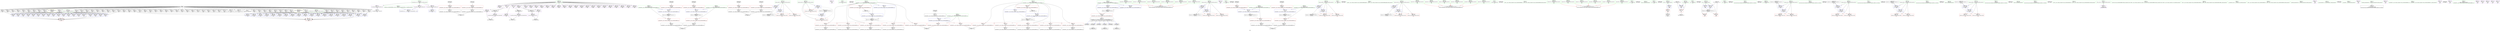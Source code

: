 digraph "SVFG" {
	label="SVFG";

	Node0x55da713c4330 [shape=record,color=grey,label="{NodeID: 0\nNullPtr}"];
	Node0x55da713c4330 -> Node0x55da713bb4e0[style=solid];
	Node0x55da713c4330 -> Node0x55da713bb5e0[style=solid];
	Node0x55da713c4330 -> Node0x55da713bb6b0[style=solid];
	Node0x55da713c4330 -> Node0x55da713bb780[style=solid];
	Node0x55da713c4330 -> Node0x55da713bb850[style=solid];
	Node0x55da713c4330 -> Node0x55da713bb920[style=solid];
	Node0x55da713c4330 -> Node0x55da713bb9f0[style=solid];
	Node0x55da713c4330 -> Node0x55da713bbac0[style=solid];
	Node0x55da713c4330 -> Node0x55da713bbb90[style=solid];
	Node0x55da713c4330 -> Node0x55da713bbc60[style=solid];
	Node0x55da713c4330 -> Node0x55da713bbd30[style=solid];
	Node0x55da713c4330 -> Node0x55da713bbe00[style=solid];
	Node0x55da713c4330 -> Node0x55da713bbed0[style=solid];
	Node0x55da713c4330 -> Node0x55da713bbfa0[style=solid];
	Node0x55da713c4330 -> Node0x55da713bc070[style=solid];
	Node0x55da713c4330 -> Node0x55da713bc140[style=solid];
	Node0x55da713c4330 -> Node0x55da713bc210[style=solid];
	Node0x55da713c4330 -> Node0x55da713bc2e0[style=solid];
	Node0x55da713c4330 -> Node0x55da713bc3b0[style=solid];
	Node0x55da713c4330 -> Node0x55da713bc480[style=solid];
	Node0x55da713c4330 -> Node0x55da713bc550[style=solid];
	Node0x55da713c4330 -> Node0x55da713bc620[style=solid];
	Node0x55da713c4330 -> Node0x55da713bc6f0[style=solid];
	Node0x55da713c4330 -> Node0x55da713bc7c0[style=solid];
	Node0x55da713c4330 -> Node0x55da713bc890[style=solid];
	Node0x55da713c4330 -> Node0x55da713bc960[style=solid];
	Node0x55da713c4330 -> Node0x55da713bca30[style=solid];
	Node0x55da713c4330 -> Node0x55da713bcb00[style=solid];
	Node0x55da713c4330 -> Node0x55da713bcbd0[style=solid];
	Node0x55da713c4330 -> Node0x55da713bcca0[style=solid];
	Node0x55da713c4330 -> Node0x55da713c1880[style=solid];
	Node0x55da713c4330 -> Node0x55da713c1910[style=solid];
	Node0x55da713c4330 -> Node0x55da713c19e0[style=solid];
	Node0x55da713c4330 -> Node0x55da713c1ab0[style=solid];
	Node0x55da713c4330 -> Node0x55da713c1b80[style=solid];
	Node0x55da713c4330 -> Node0x55da713c1c50[style=solid];
	Node0x55da713c4330 -> Node0x55da713c1d20[style=solid];
	Node0x55da713c4330 -> Node0x55da713c1df0[style=solid];
	Node0x55da713c4330 -> Node0x55da713c1ec0[style=solid];
	Node0x55da713c4330 -> Node0x55da713c1f90[style=solid];
	Node0x55da713c4330 -> Node0x55da713c2060[style=solid];
	Node0x55da713c4330 -> Node0x55da713c2130[style=solid];
	Node0x55da713c4330 -> Node0x55da713c2200[style=solid];
	Node0x55da713c4330 -> Node0x55da713c22d0[style=solid];
	Node0x55da713c4330 -> Node0x55da713c23a0[style=solid];
	Node0x55da713c4330 -> Node0x55da713c2470[style=solid];
	Node0x55da713c4330 -> Node0x55da713c2540[style=solid];
	Node0x55da713c4330 -> Node0x55da713c2610[style=solid];
	Node0x55da713c4330 -> Node0x55da713c26e0[style=solid];
	Node0x55da713c4330 -> Node0x55da713bd830[style=solid];
	Node0x55da713c4330 -> Node0x55da713bd900[style=solid];
	Node0x55da713c4330 -> Node0x55da713bd9d0[style=solid];
	Node0x55da713c4330 -> Node0x55da713bdaa0[style=solid];
	Node0x55da713c4330 -> Node0x55da713bdb70[style=solid];
	Node0x55da713c4330 -> Node0x55da713bdc40[style=solid];
	Node0x55da713c4330 -> Node0x55da713bdd10[style=solid];
	Node0x55da713c4330 -> Node0x55da713bdde0[style=solid];
	Node0x55da713c4330 -> Node0x55da713bdeb0[style=solid];
	Node0x55da713c4330 -> Node0x55da713bdf80[style=solid];
	Node0x55da713c4330 -> Node0x55da713be050[style=solid];
	Node0x55da713c4330 -> Node0x55da713ef400[style=solid];
	Node0x55da7145b150 [shape=record,color=black,label="{NodeID: 692\n128 = PHI()\n}"];
	Node0x55da7145b150 -> Node0x55da713c1410[style=solid];
	Node0x55da713f0610 [shape=record,color=blue,label="{NodeID: 277\n189\<--332\nehselector.slot\<--\nmain\n}"];
	Node0x55da713f0610 -> Node0x55da713ee290[style=dashed];
	Node0x55da713e6b00 [shape=record,color=purple,label="{NodeID: 194\n516\<--185\narrayidx155\<--s\nmain\n}"];
	Node0x55da713c1c50 [shape=record,color=black,label="{NodeID: 111\n463\<--3\n\<--dummyVal\nmain\n}"];
	Node0x55da713c1c50 -> Node0x55da713f1c00[style=solid];
	Node0x55da713c0640 [shape=record,color=green,label="{NodeID: 28\n66\<--67\nc4\<--c4_field_insensitive\n_Z5checkNSt7__cxx1112basic_stringIcSt11char_traitsIcESaIcEEES4_S4_\n}"];
	Node0x55da713c0640 -> Node0x55da713e7660[style=solid];
	Node0x55da713c0640 -> Node0x55da713efab0[style=solid];
	Node0x55da713f1cd0 [shape=record,color=blue,label="{NodeID: 305\n189\<--465\nehselector.slot\<--\nmain\n}"];
	Node0x55da713f1cd0 -> Node0x55da713ee290[style=dashed];
	Node0x55da713c10d0 [shape=record,color=red,label="{NodeID: 222\n94\<--93\n\<--call6\n_Z5checkNSt7__cxx1112basic_stringIcSt11char_traitsIcESaIcEEES4_S4_\n}"];
	Node0x55da713c10d0 -> Node0x55da713be560[style=solid];
	Node0x55da713be3c0 [shape=record,color=black,label="{NodeID: 139\n90\<--89\nconv4\<--\n_Z5checkNSt7__cxx1112basic_stringIcSt11char_traitsIcESaIcEEES4_S4_\n}"];
	Node0x55da713be3c0 -> Node0x55da714006e0[style=solid];
	Node0x55da713ba2a0 [shape=record,color=green,label="{NodeID: 56\n221\<--222\ncleanup.cond87\<--cleanup.cond87_field_insensitive\nmain\n}"];
	Node0x55da713ba2a0 -> Node0x55da713ee9e0[style=solid];
	Node0x55da713ba2a0 -> Node0x55da713eeab0[style=solid];
	Node0x55da713ba2a0 -> Node0x55da713f1170[style=solid];
	Node0x55da713ba2a0 -> Node0x55da713f13e0[style=solid];
	Node0x55da713fe040 [shape=record,color=black,label="{NodeID: 499\n605 = PHI(603, 606, )\n}"];
	Node0x55da713fe040 -> Node0x55da713e6fe0[style=solid];
	Node0x55da713eef90 [shape=record,color=red,label="{NodeID: 250\n581\<--239\ncleanup.is_active174\<--cleanup.cond153\nmain\n}"];
	Node0x55da713e8b60 [shape=record,color=purple,label="{NodeID: 167\n497\<--17\n\<--.str.4\nmain\n}"];
	Node0x55da713bbb90 [shape=record,color=black,label="{NodeID: 84\n342\<--3\n\<--dummyVal\nmain\n}"];
	Node0x55da713bbb90 -> Node0x55da713f0880[style=solid];
	Node0x55da713a1090 [shape=record,color=green,label="{NodeID: 1\n7\<--1\n__dso_handle\<--dummyObj\nGlob }"];
	Node0x55da7145b250 [shape=record,color=black,label="{NodeID: 693\n539 = PHI()\n}"];
	Node0x55da713f06e0 [shape=record,color=blue,label="{NodeID: 278\n187\<--336\nexn.slot\<--\nmain\n}"];
	Node0x55da713f06e0 -> Node0x55da713ee1c0[style=dashed];
	Node0x55da713e6bd0 [shape=record,color=purple,label="{NodeID: 195\n602\<--185\narray.begin196\<--s\nmain\n}"];
	Node0x55da713e6bd0 -> Node0x55da71400ce0[style=solid];
	Node0x55da713c1d20 [shape=record,color=black,label="{NodeID: 112\n465\<--3\n\<--dummyVal\nmain\n}"];
	Node0x55da713c1d20 -> Node0x55da713f1cd0[style=solid];
	Node0x55da713c0710 [shape=record,color=green,label="{NodeID: 29\n68\<--69\ni\<--i_field_insensitive\n_Z5checkNSt7__cxx1112basic_stringIcSt11char_traitsIcESaIcEEES4_S4_\n}"];
	Node0x55da713c0710 -> Node0x55da713e7730[style=solid];
	Node0x55da713c0710 -> Node0x55da713e7800[style=solid];
	Node0x55da713c0710 -> Node0x55da713e78d0[style=solid];
	Node0x55da713c0710 -> Node0x55da713c08b0[style=solid];
	Node0x55da713c0710 -> Node0x55da713c0980[style=solid];
	Node0x55da713c0710 -> Node0x55da713c0a50[style=solid];
	Node0x55da713c0710 -> Node0x55da713ef5d0[style=solid];
	Node0x55da713c0710 -> Node0x55da713ef840[style=solid];
	Node0x55da7141e970 [shape=record,color=black,label="{NodeID: 555\nMR_2V_3 = PHI(MR_2V_4, MR_2V_2, )\npts\{55 \}\n}"];
	Node0x55da7141e970 -> Node0x55da713e7180[style=dashed];
	Node0x55da713f1da0 [shape=record,color=blue,label="{NodeID: 306\n187\<--469\nexn.slot\<--\nmain\n}"];
	Node0x55da713f1da0 -> Node0x55da713ee1c0[style=dashed];
	Node0x55da713c11a0 [shape=record,color=red,label="{NodeID: 223\n101\<--100\n\<--call10\n_Z5checkNSt7__cxx1112basic_stringIcSt11char_traitsIcESaIcEEES4_S4_\n}"];
	Node0x55da713c11a0 -> Node0x55da713ef6a0[style=solid];
	Node0x55da713be490 [shape=record,color=black,label="{NodeID: 140\n92\<--91\nconv5\<--\n_Z5checkNSt7__cxx1112basic_stringIcSt11char_traitsIcESaIcEEES4_S4_\n}"];
	Node0x55da713ba370 [shape=record,color=green,label="{NodeID: 57\n223\<--224\nagg.tmp88\<--agg.tmp88_field_insensitive\nmain\n|{<s0>49}}"];
	Node0x55da713ba370:s0 -> Node0x55da7145c7e0[style=solid,color=red];
	Node0x55da713fe5e0 [shape=record,color=black,label="{NodeID: 500\n307 = PHI(165, 305, )\n}"];
	Node0x55da713ef060 [shape=record,color=red,label="{NodeID: 251\n522\<--243\ncleanup.is_active163\<--cleanup.cond158\nmain\n}"];
	Node0x55da713e8c30 [shape=record,color=purple,label="{NodeID: 168\n600\<--19\n\<--.str.5\nmain\n}"];
	Node0x55da713bbc60 [shape=record,color=black,label="{NodeID: 85\n344\<--3\n\<--dummyVal\nmain\n}"];
	Node0x55da713bbc60 -> Node0x55da713f0950[style=solid];
	Node0x55da713a5220 [shape=record,color=green,label="{NodeID: 2\n8\<--1\n.str\<--dummyObj\nGlob }"];
	Node0x55da7145b320 [shape=record,color=black,label="{NodeID: 694\n247 = PHI()\n}"];
	Node0x55da713f07b0 [shape=record,color=blue,label="{NodeID: 279\n189\<--338\nehselector.slot\<--\nmain\n}"];
	Node0x55da713f07b0 -> Node0x55da713ee290[style=dashed];
	Node0x55da713e6ca0 [shape=record,color=purple,label="{NodeID: 196\n603\<--185\n\<--s\nmain\n}"];
	Node0x55da713e6ca0 -> Node0x55da713fe040[style=solid];
	Node0x55da713c1df0 [shape=record,color=black,label="{NodeID: 113\n468\<--3\n\<--dummyVal\nmain\n}"];
	Node0x55da713bf210 [shape=record,color=green,label="{NodeID: 30\n70\<--71\ni13\<--i13_field_insensitive\n_Z5checkNSt7__cxx1112basic_stringIcSt11char_traitsIcESaIcEEES4_S4_\n}"];
	Node0x55da713bf210 -> Node0x55da713c0b20[style=solid];
	Node0x55da713bf210 -> Node0x55da713c0bf0[style=solid];
	Node0x55da713bf210 -> Node0x55da713c0cc0[style=solid];
	Node0x55da713bf210 -> Node0x55da713c0d90[style=solid];
	Node0x55da713bf210 -> Node0x55da713c0e60[style=solid];
	Node0x55da713bf210 -> Node0x55da713c0f30[style=solid];
	Node0x55da713bf210 -> Node0x55da713ef910[style=solid];
	Node0x55da713bf210 -> Node0x55da713efb80[style=solid];
	Node0x55da7141ee70 [shape=record,color=black,label="{NodeID: 556\nMR_6V_3 = PHI(MR_6V_2, MR_6V_1, )\npts\{61 \}\n}"];
	Node0x55da7141ee70 -> Node0x55da713e73f0[style=dashed];
	Node0x55da713f1e70 [shape=record,color=blue,label="{NodeID: 307\n189\<--471\nehselector.slot\<--\nmain\n}"];
	Node0x55da713f1e70 -> Node0x55da713ee290[style=dashed];
	Node0x55da713c1270 [shape=record,color=red,label="{NodeID: 224\n106\<--105\n\<--call12\n_Z5checkNSt7__cxx1112basic_stringIcSt11char_traitsIcESaIcEEES4_S4_\n}"];
	Node0x55da713c1270 -> Node0x55da713ef770[style=solid];
	Node0x55da713be560 [shape=record,color=black,label="{NodeID: 141\n95\<--94\nconv7\<--\n_Z5checkNSt7__cxx1112basic_stringIcSt11char_traitsIcESaIcEEES4_S4_\n}"];
	Node0x55da713be560 -> Node0x55da714006e0[style=solid];
	Node0x55da713ba440 [shape=record,color=green,label="{NodeID: 58\n225\<--226\ncleanup.cond92\<--cleanup.cond92_field_insensitive\nmain\n}"];
	Node0x55da713ba440 -> Node0x55da713eeb80[style=solid];
	Node0x55da713ba440 -> Node0x55da713eec50[style=solid];
	Node0x55da713ba440 -> Node0x55da713f1240[style=solid];
	Node0x55da713ba440 -> Node0x55da713f14b0[style=solid];
	Node0x55da713feb80 [shape=record,color=black,label="{NodeID: 501\n521 = PHI(165, 519, )\n}"];
	Node0x55da713ef130 [shape=record,color=red,label="{NodeID: 252\n576\<--243\ncleanup.is_active167\<--cleanup.cond158\nmain\n}"];
	Node0x55da713e8d00 [shape=record,color=purple,label="{NodeID: 169\n655\<--21\nllvm.global_ctors_0\<--llvm.global_ctors\nGlob }"];
	Node0x55da713e8d00 -> Node0x55da713ef200[style=solid];
	Node0x55da713bbd30 [shape=record,color=black,label="{NodeID: 86\n347\<--3\n\<--dummyVal\nmain\n}"];
	Node0x55da713a6890 [shape=record,color=green,label="{NodeID: 3\n10\<--1\n.str.1\<--dummyObj\nGlob }"];
	Node0x55da7145b3f0 [shape=record,color=black,label="{NodeID: 695\n260 = PHI()\n}"];
	Node0x55da713f0880 [shape=record,color=blue,label="{NodeID: 280\n187\<--342\nexn.slot\<--\nmain\n}"];
	Node0x55da713f0880 -> Node0x55da713ee1c0[style=dashed];
	Node0x55da713e6d70 [shape=record,color=purple,label="{NodeID: 197\n615\<--185\narray.begin199\<--s\nmain\n}"];
	Node0x55da713e6d70 -> Node0x55da71400860[style=solid];
	Node0x55da713c1ec0 [shape=record,color=black,label="{NodeID: 114\n469\<--3\n\<--dummyVal\nmain\n}"];
	Node0x55da713c1ec0 -> Node0x55da713f1da0[style=solid];
	Node0x55da713bf2e0 [shape=record,color=green,label="{NodeID: 31\n73\<--74\n_ZNKSt7__cxx1112basic_stringIcSt11char_traitsIcESaIcEE6lengthEv\<--_ZNKSt7__cxx1112basic_stringIcSt11char_traitsIcESaIcEE6lengthEv_field_insensitive\n}"];
	Node0x55da7141f370 [shape=record,color=black,label="{NodeID: 557\nMR_8V_3 = PHI(MR_8V_2, MR_8V_1, )\npts\{63 \}\n}"];
	Node0x55da7141f370 -> Node0x55da713e74c0[style=dashed];
	Node0x55da713f1f40 [shape=record,color=blue,label="{NodeID: 308\n235\<--162\ncleanup.cond148\<--\nmain\n}"];
	Node0x55da713f1f40 -> Node0x55da713eed20[style=dashed];
	Node0x55da713f1f40 -> Node0x55da713f21b0[style=dashed];
	Node0x55da713f1f40 -> Node0x55da7142bb70[style=dashed];
	Node0x55da713c1340 [shape=record,color=red,label="{NodeID: 225\n124\<--123\n\<--call18\n_Z5checkNSt7__cxx1112basic_stringIcSt11char_traitsIcESaIcEEES4_S4_\n}"];
	Node0x55da713c1340 -> Node0x55da713e7a00[style=solid];
	Node0x55da713be630 [shape=record,color=black,label="{NodeID: 142\n99\<--98\nconv9\<--\n_Z5checkNSt7__cxx1112basic_stringIcSt11char_traitsIcESaIcEEES4_S4_\n}"];
	Node0x55da713ba510 [shape=record,color=green,label="{NodeID: 59\n227\<--228\nagg.tmp130\<--agg.tmp130_field_insensitive\nmain\n|{<s0>68}}"];
	Node0x55da713ba510:s0 -> Node0x55da71457de0[style=solid,color=red];
	Node0x55da713ff120 [shape=record,color=black,label="{NodeID: 502\n418 = PHI(165, 416, )\n}"];
	Node0x55da713ef200 [shape=record,color=blue,label="{NodeID: 253\n655\<--22\nllvm.global_ctors_0\<--\nGlob }"];
	Node0x55da713e8e00 [shape=record,color=purple,label="{NodeID: 170\n656\<--21\nllvm.global_ctors_1\<--llvm.global_ctors\nGlob }"];
	Node0x55da713e8e00 -> Node0x55da713ef300[style=solid];
	Node0x55da713bbe00 [shape=record,color=black,label="{NodeID: 87\n348\<--3\n\<--dummyVal\nmain\n}"];
	Node0x55da713bbe00 -> Node0x55da713f0a20[style=solid];
	Node0x55da713b9ba0 [shape=record,color=green,label="{NodeID: 4\n12\<--1\n_ZSt3cin\<--dummyObj\nGlob }"];
	Node0x55da7145b4f0 [shape=record,color=black,label="{NodeID: 696\n264 = PHI()\n}"];
	Node0x55da713f0950 [shape=record,color=blue,label="{NodeID: 281\n189\<--344\nehselector.slot\<--\nmain\n}"];
	Node0x55da713f0950 -> Node0x55da713ee290[style=dashed];
	Node0x55da713e6e40 [shape=record,color=purple,label="{NodeID: 198\n616\<--185\n\<--s\nmain\n}"];
	Node0x55da713e6e40 -> Node0x55da713fdaa0[style=solid];
	Node0x55da713c1f90 [shape=record,color=black,label="{NodeID: 115\n471\<--3\n\<--dummyVal\nmain\n}"];
	Node0x55da713c1f90 -> Node0x55da713f1e70[style=solid];
	Node0x55da713bf3b0 [shape=record,color=green,label="{NodeID: 32\n87\<--88\n_ZNSt7__cxx1112basic_stringIcSt11char_traitsIcESaIcEEixEm\<--_ZNSt7__cxx1112basic_stringIcSt11char_traitsIcESaIcEEixEm_field_insensitive\n}"];
	Node0x55da713f2010 [shape=record,color=blue,label="{NodeID: 309\n239\<--162\ncleanup.cond153\<--\nmain\n}"];
	Node0x55da713f2010 -> Node0x55da713eeec0[style=dashed];
	Node0x55da713f2010 -> Node0x55da713f2280[style=dashed];
	Node0x55da713f2010 -> Node0x55da7142c070[style=dashed];
	Node0x55da713c1410 [shape=record,color=red,label="{NodeID: 226\n129\<--128\n\<--call21\n_Z5checkNSt7__cxx1112basic_stringIcSt11char_traitsIcESaIcEEES4_S4_\n}"];
	Node0x55da713c1410 -> Node0x55da713e7b20[style=solid];
	Node0x55da713be700 [shape=record,color=black,label="{NodeID: 143\n104\<--103\nconv11\<--\n_Z5checkNSt7__cxx1112basic_stringIcSt11char_traitsIcESaIcEEES4_S4_\n}"];
	Node0x55da713ba5e0 [shape=record,color=green,label="{NodeID: 60\n229\<--230\nagg.tmp133\<--agg.tmp133_field_insensitive\nmain\n|{<s0>68}}"];
	Node0x55da713ba5e0:s0 -> Node0x55da7145bff0[style=solid,color=red];
	Node0x55da713ff6c0 [shape=record,color=black,label="{NodeID: 503\n268 = PHI(265, 269, )\n}"];
	Node0x55da713ff6c0 -> Node0x55da713e6f10[style=solid];
	Node0x55da713ef300 [shape=record,color=blue,label="{NodeID: 254\n656\<--23\nllvm.global_ctors_1\<--_GLOBAL__sub_I_BeatrixKiddo_2_1.cpp\nGlob }"];
	Node0x55da713e8f00 [shape=record,color=purple,label="{NodeID: 171\n657\<--21\nllvm.global_ctors_2\<--llvm.global_ctors\nGlob }"];
	Node0x55da713e8f00 -> Node0x55da713ef400[style=solid];
	Node0x55da713bbed0 [shape=record,color=black,label="{NodeID: 88\n350\<--3\n\<--dummyVal\nmain\n}"];
	Node0x55da713bbed0 -> Node0x55da713f0af0[style=solid];
	Node0x55da713a5370 [shape=record,color=green,label="{NodeID: 5\n13\<--1\n.str.2\<--dummyObj\nGlob }"];
	Node0x55da7145b5f0 [shape=record,color=black,label="{NodeID: 697\n280 = PHI()\n}"];
	Node0x55da713f0a20 [shape=record,color=blue,label="{NodeID: 282\n187\<--348\nexn.slot\<--\nmain\n}"];
	Node0x55da713f0a20 -> Node0x55da713ee1c0[style=dashed];
	Node0x55da713e6f10 [shape=record,color=purple,label="{NodeID: 199\n269\<--268\narrayctor.next\<--arrayctor.cur\nmain\n}"];
	Node0x55da713e6f10 -> Node0x55da713ff6c0[style=solid];
	Node0x55da713e6f10 -> Node0x55da714003e0[style=solid];
	Node0x55da713c2060 [shape=record,color=black,label="{NodeID: 116\n541\<--3\n\<--dummyVal\nmain\n}"];
	Node0x55da713bf480 [shape=record,color=green,label="{NodeID: 33\n174\<--175\nmain\<--main_field_insensitive\n}"];
	Node0x55da713f20e0 [shape=record,color=blue,label="{NodeID: 310\n243\<--162\ncleanup.cond158\<--\nmain\n}"];
	Node0x55da713f20e0 -> Node0x55da713ef060[style=dashed];
	Node0x55da713f20e0 -> Node0x55da713f2350[style=dashed];
	Node0x55da713f20e0 -> Node0x55da7142c570[style=dashed];
	Node0x55da713c14e0 [shape=record,color=red,label="{NodeID: 227\n136\<--135\n\<--call26\n_Z5checkNSt7__cxx1112basic_stringIcSt11char_traitsIcESaIcEEES4_S4_\n}"];
	Node0x55da713c14e0 -> Node0x55da713ef9e0[style=solid];
	Node0x55da713e7970 [shape=record,color=black,label="{NodeID: 144\n122\<--121\nconv17\<--\n_Z5checkNSt7__cxx1112basic_stringIcSt11char_traitsIcESaIcEEES4_S4_\n}"];
	Node0x55da713ba6b0 [shape=record,color=green,label="{NodeID: 61\n231\<--232\nagg.tmp137\<--agg.tmp137_field_insensitive\nmain\n|{<s0>68}}"];
	Node0x55da713ba6b0:s0 -> Node0x55da7145c7e0[style=solid,color=red];
	Node0x55da713ffc60 [shape=record,color=grey,label="{NodeID: 504\n111 = Binary(110, 112, )\n}"];
	Node0x55da713ffc60 -> Node0x55da713ef840[style=solid];
	Node0x55da713ef400 [shape=record,color=blue, style = dotted,label="{NodeID: 255\n657\<--3\nllvm.global_ctors_2\<--dummyVal\nGlob }"];
	Node0x55da713e9000 [shape=record,color=purple,label="{NodeID: 172\n265\<--185\narray.begin\<--s\nmain\n}"];
	Node0x55da713e9000 -> Node0x55da713ff6c0[style=solid];
	Node0x55da713bbfa0 [shape=record,color=black,label="{NodeID: 89\n353\<--3\n\<--dummyVal\nmain\n}"];
	Node0x55da713a5400 [shape=record,color=green,label="{NodeID: 6\n15\<--1\n.str.3\<--dummyObj\nGlob }"];
	Node0x55da7145b750 [shape=record,color=black,label="{NodeID: 698\n282 = PHI()\n}"];
	Node0x55da713f0af0 [shape=record,color=blue,label="{NodeID: 283\n189\<--350\nehselector.slot\<--\nmain\n}"];
	Node0x55da713f0af0 -> Node0x55da713ee290[style=dashed];
	Node0x55da713e6fe0 [shape=record,color=purple,label="{NodeID: 200\n606\<--605\narraydestroy.element\<--arraydestroy.elementPast\nmain\n}"];
	Node0x55da713e6fe0 -> Node0x55da713fe040[style=solid];
	Node0x55da713e6fe0 -> Node0x55da71400ce0[style=solid];
	Node0x55da713c2130 [shape=record,color=black,label="{NodeID: 117\n542\<--3\n\<--dummyVal\nmain\n}"];
	Node0x55da713c2130 -> Node0x55da713f2420[style=solid];
	Node0x55da713bf550 [shape=record,color=green,label="{NodeID: 34\n177\<--178\nretval\<--retval_field_insensitive\nmain\n}"];
	Node0x55da713bf550 -> Node0x55da713c1680[style=solid];
	Node0x55da713bf550 -> Node0x55da713efdf0[style=solid];
	Node0x55da713f21b0 [shape=record,color=blue,label="{NodeID: 311\n235\<--165\ncleanup.cond148\<--\nmain\n}"];
	Node0x55da713f21b0 -> Node0x55da713eed20[style=dashed];
	Node0x55da713f21b0 -> Node0x55da713eedf0[style=dashed];
	Node0x55da713f21b0 -> Node0x55da7142bb70[style=dashed];
	Node0x55da713c15b0 [shape=record,color=red,label="{NodeID: 228\n141\<--140\n\<--call28\n_Z5checkNSt7__cxx1112basic_stringIcSt11char_traitsIcESaIcEEES4_S4_\n}"];
	Node0x55da713c15b0 -> Node0x55da713efab0[style=solid];
	Node0x55da713e7a00 [shape=record,color=black,label="{NodeID: 145\n125\<--124\nconv19\<--\n_Z5checkNSt7__cxx1112basic_stringIcSt11char_traitsIcESaIcEEES4_S4_\n}"];
	Node0x55da713e7a00 -> Node0x55da71400fe0[style=solid];
	Node0x55da713ba780 [shape=record,color=green,label="{NodeID: 62\n233\<--234\nagg.tmp145\<--agg.tmp145_field_insensitive\nmain\n|{<s0>72}}"];
	Node0x55da713ba780:s0 -> Node0x55da71457de0[style=solid,color=red];
	Node0x55da713ffde0 [shape=record,color=grey,label="{NodeID: 505\n253 = Binary(252, 254, )\n}"];
	Node0x55da713ffde0 -> Node0x55da713eff90[style=solid];
	Node0x55da713ef500 [shape=record,color=blue,label="{NodeID: 256\n58\<--75\nn\<--conv\n_Z5checkNSt7__cxx1112basic_stringIcSt11char_traitsIcESaIcEEES4_S4_\n}"];
	Node0x55da713ef500 -> Node0x55da713e7250[style=dashed];
	Node0x55da713ef500 -> Node0x55da713e7320[style=dashed];
	Node0x55da713e90d0 [shape=record,color=purple,label="{NodeID: 173\n266\<--185\narrayctor.end\<--s\nmain\n}"];
	Node0x55da713e90d0 -> Node0x55da714003e0[style=solid];
	Node0x55da713bc070 [shape=record,color=black,label="{NodeID: 90\n354\<--3\n\<--dummyVal\nmain\n}"];
	Node0x55da713bc070 -> Node0x55da713f0bc0[style=solid];
	Node0x55da713b9a00 [shape=record,color=green,label="{NodeID: 7\n17\<--1\n.str.4\<--dummyObj\nGlob }"];
	Node0x55da7145b820 [shape=record,color=black,label="{NodeID: 699\n327 = PHI()\n}"];
	Node0x55da713f0bc0 [shape=record,color=blue,label="{NodeID: 284\n187\<--354\nexn.slot\<--\nmain\n}"];
	Node0x55da713f0bc0 -> Node0x55da713ee1c0[style=dashed];
	Node0x55da713e70b0 [shape=record,color=purple,label="{NodeID: 201\n619\<--618\narraydestroy.element202\<--arraydestroy.elementPast201\nmain\n}"];
	Node0x55da713e70b0 -> Node0x55da713fdaa0[style=solid];
	Node0x55da713e70b0 -> Node0x55da71400860[style=solid];
	Node0x55da713c2200 [shape=record,color=black,label="{NodeID: 118\n544\<--3\n\<--dummyVal\nmain\n}"];
	Node0x55da713c2200 -> Node0x55da713f24f0[style=solid];
	Node0x55da713bf620 [shape=record,color=green,label="{NodeID: 35\n179\<--180\nt\<--t_field_insensitive\nmain\n}"];
	Node0x55da713bf620 -> Node0x55da713c1750[style=solid];
	Node0x55da713bf620 -> Node0x55da713eff90[style=solid];
	Node0x55da713f2280 [shape=record,color=blue,label="{NodeID: 312\n239\<--165\ncleanup.cond153\<--\nmain\n}"];
	Node0x55da713f2280 -> Node0x55da713eeec0[style=dashed];
	Node0x55da713f2280 -> Node0x55da713eef90[style=dashed];
	Node0x55da713f2280 -> Node0x55da7142c070[style=dashed];
	Node0x55da713c1680 [shape=record,color=red,label="{NodeID: 229\n624\<--177\n\<--retval\nmain\n}"];
	Node0x55da713c1680 -> Node0x55da713e81a0[style=solid];
	Node0x55da713e7a90 [shape=record,color=black,label="{NodeID: 146\n127\<--126\nconv20\<--\n_Z5checkNSt7__cxx1112basic_stringIcSt11char_traitsIcESaIcEEES4_S4_\n}"];
	Node0x55da713ba850 [shape=record,color=green,label="{NodeID: 63\n235\<--236\ncleanup.cond148\<--cleanup.cond148_field_insensitive\nmain\n}"];
	Node0x55da713ba850 -> Node0x55da713eed20[style=solid];
	Node0x55da713ba850 -> Node0x55da713eedf0[style=solid];
	Node0x55da713ba850 -> Node0x55da713f1f40[style=solid];
	Node0x55da713ba850 -> Node0x55da713f21b0[style=solid];
	Node0x55da713fff60 [shape=record,color=grey,label="{NodeID: 506\n612 = Binary(611, 112, )\n}"];
	Node0x55da713fff60 -> Node0x55da713f2de0[style=solid];
	Node0x55da713ef5d0 [shape=record,color=blue,label="{NodeID: 257\n68\<--78\ni\<--\n_Z5checkNSt7__cxx1112basic_stringIcSt11char_traitsIcESaIcEEES4_S4_\n}"];
	Node0x55da713ef5d0 -> Node0x55da71413760[style=dashed];
	Node0x55da713e91a0 [shape=record,color=purple,label="{NodeID: 174\n275\<--185\narrayidx\<--s\nmain\n}"];
	Node0x55da713bc140 [shape=record,color=black,label="{NodeID: 91\n356\<--3\n\<--dummyVal\nmain\n}"];
	Node0x55da713bc140 -> Node0x55da713f0c90[style=solid];
	Node0x55da713b9a90 [shape=record,color=green,label="{NodeID: 8\n19\<--1\n.str.5\<--dummyObj\nGlob }"];
	Node0x55da7145b8f0 [shape=record,color=black,label="{NodeID: 700\n495 = PHI()\n}"];
	Node0x55da713f0c90 [shape=record,color=blue,label="{NodeID: 285\n189\<--356\nehselector.slot\<--\nmain\n}"];
	Node0x55da713f0c90 -> Node0x55da713ee290[style=dashed];
	Node0x55da713e7180 [shape=record,color=red,label="{NodeID: 202\n167\<--54\n\<--retval\n_Z5checkNSt7__cxx1112basic_stringIcSt11char_traitsIcESaIcEEES4_S4_\n}"];
	Node0x55da713e7180 -> Node0x55da713e80d0[style=solid];
	Node0x55da713c22d0 [shape=record,color=black,label="{NodeID: 119\n547\<--3\n\<--dummyVal\nmain\n}"];
	Node0x55da713bf6f0 [shape=record,color=green,label="{NodeID: 36\n181\<--182\ntest\<--test_field_insensitive\nmain\n}"];
	Node0x55da713bf6f0 -> Node0x55da713ee060[style=solid];
	Node0x55da713bf6f0 -> Node0x55da713ee0f0[style=solid];
	Node0x55da713bf6f0 -> Node0x55da713efec0[style=solid];
	Node0x55da713bf6f0 -> Node0x55da713f2de0[style=solid];
	Node0x55da713f2350 [shape=record,color=blue,label="{NodeID: 313\n243\<--165\ncleanup.cond158\<--\nmain\n}"];
	Node0x55da713f2350 -> Node0x55da713ef060[style=dashed];
	Node0x55da713f2350 -> Node0x55da713ef130[style=dashed];
	Node0x55da713f2350 -> Node0x55da7142c570[style=dashed];
	Node0x55da713c1750 [shape=record,color=red,label="{NodeID: 230\n252\<--179\n\<--t\nmain\n}"];
	Node0x55da713c1750 -> Node0x55da713ffde0[style=solid];
	Node0x55da713c1750 -> Node0x55da71400260[style=solid];
	Node0x55da713e7b20 [shape=record,color=black,label="{NodeID: 147\n130\<--129\nconv22\<--\n_Z5checkNSt7__cxx1112basic_stringIcSt11char_traitsIcESaIcEEES4_S4_\n}"];
	Node0x55da713e7b20 -> Node0x55da71400fe0[style=solid];
	Node0x55da713ba920 [shape=record,color=green,label="{NodeID: 64\n237\<--238\nagg.tmp149\<--agg.tmp149_field_insensitive\nmain\n|{<s0>72}}"];
	Node0x55da713ba920:s0 -> Node0x55da7145bff0[style=solid,color=red];
	Node0x55da71429870 [shape=record,color=black,label="{NodeID: 590\nMR_22V_3 = PHI(MR_22V_4, MR_22V_2, )\npts\{182 \}\n}"];
	Node0x55da71429870 -> Node0x55da713ee060[style=dashed];
	Node0x55da71429870 -> Node0x55da713ee0f0[style=dashed];
	Node0x55da71429870 -> Node0x55da713f2de0[style=dashed];
	Node0x55da714000e0 [shape=record,color=grey,label="{NodeID: 507\n146 = Binary(145, 112, )\n}"];
	Node0x55da714000e0 -> Node0x55da713efb80[style=solid];
	Node0x55da713ef6a0 [shape=record,color=blue,label="{NodeID: 258\n60\<--101\nc1\<--\n_Z5checkNSt7__cxx1112basic_stringIcSt11char_traitsIcESaIcEEES4_S4_\n}"];
	Node0x55da713ef6a0 -> Node0x55da7141ee70[style=dashed];
	Node0x55da713e9270 [shape=record,color=purple,label="{NodeID: 175\n279\<--185\narrayidx4\<--s\nmain\n}"];
	Node0x55da713bc210 [shape=record,color=black,label="{NodeID: 92\n359\<--3\n\<--dummyVal\nmain\n}"];
	Node0x55da713a66c0 [shape=record,color=green,label="{NodeID: 9\n22\<--1\n\<--dummyObj\nCan only get source location for instruction, argument, global var or function.}"];
	Node0x55da7145b9f0 [shape=record,color=black,label="{NodeID: 701\n498 = PHI()\n}"];
	Node0x55da713f0d60 [shape=record,color=blue,label="{NodeID: 286\n187\<--360\nexn.slot\<--\nmain\n}"];
	Node0x55da713f0d60 -> Node0x55da713ee1c0[style=dashed];
	Node0x55da713e7250 [shape=record,color=red,label="{NodeID: 203\n81\<--58\n\<--n\n_Z5checkNSt7__cxx1112basic_stringIcSt11char_traitsIcESaIcEEES4_S4_\n}"];
	Node0x55da713e7250 -> Node0x55da71400560[style=solid];
	Node0x55da713c23a0 [shape=record,color=black,label="{NodeID: 120\n548\<--3\n\<--dummyVal\nmain\n}"];
	Node0x55da713c23a0 -> Node0x55da713f25c0[style=solid];
	Node0x55da713bf7c0 [shape=record,color=green,label="{NodeID: 37\n183\<--184\nn\<--n_field_insensitive\nmain\n}"];
	Node0x55da713f2420 [shape=record,color=blue,label="{NodeID: 314\n187\<--542\nexn.slot\<--\nmain\n}"];
	Node0x55da713f2420 -> Node0x55da713ee1c0[style=dashed];
	Node0x55da713ee060 [shape=record,color=red,label="{NodeID: 231\n258\<--181\n\<--test\nmain\n}"];
	Node0x55da713e7bf0 [shape=record,color=black,label="{NodeID: 148\n134\<--133\nconv25\<--\n_Z5checkNSt7__cxx1112basic_stringIcSt11char_traitsIcESaIcEEES4_S4_\n}"];
	Node0x55da713ba9f0 [shape=record,color=green,label="{NodeID: 65\n239\<--240\ncleanup.cond153\<--cleanup.cond153_field_insensitive\nmain\n}"];
	Node0x55da713ba9f0 -> Node0x55da713eeec0[style=solid];
	Node0x55da713ba9f0 -> Node0x55da713eef90[style=solid];
	Node0x55da713ba9f0 -> Node0x55da713f2010[style=solid];
	Node0x55da713ba9f0 -> Node0x55da713f2280[style=solid];
	Node0x55da71429d70 [shape=record,color=black,label="{NodeID: 591\nMR_28V_2 = PHI(MR_28V_4, MR_28V_1, )\npts\{200 \}\n}"];
	Node0x55da71429d70 -> Node0x55da713f0060[style=dashed];
	Node0x55da71400260 [shape=record,color=grey,label="{NodeID: 508\n256 = cmp(252, 78, )\n}"];
	Node0x55da713ef770 [shape=record,color=blue,label="{NodeID: 259\n62\<--106\nc2\<--\n_Z5checkNSt7__cxx1112basic_stringIcSt11char_traitsIcESaIcEEES4_S4_\n}"];
	Node0x55da713ef770 -> Node0x55da7141f370[style=dashed];
	Node0x55da713e9340 [shape=record,color=purple,label="{NodeID: 176\n281\<--185\narrayidx7\<--s\nmain\n}"];
	Node0x55da713bc2e0 [shape=record,color=black,label="{NodeID: 93\n360\<--3\n\<--dummyVal\nmain\n}"];
	Node0x55da713bc2e0 -> Node0x55da713f0d60[style=solid];
	Node0x55da713a6750 [shape=record,color=green,label="{NodeID: 10\n78\<--1\n\<--dummyObj\nCan only get source location for instruction, argument, global var or function.}"];
	Node0x55da7145baf0 [shape=record,color=black,label="{NodeID: 702\n392 = PHI()\n}"];
	Node0x55da713f0e30 [shape=record,color=blue,label="{NodeID: 287\n189\<--362\nehselector.slot\<--\nmain\n}"];
	Node0x55da713f0e30 -> Node0x55da713ee290[style=dashed];
	Node0x55da713e7320 [shape=record,color=red,label="{NodeID: 204\n118\<--58\n\<--n\n_Z5checkNSt7__cxx1112basic_stringIcSt11char_traitsIcESaIcEEES4_S4_\n}"];
	Node0x55da713e7320 -> Node0x55da71400e60[style=solid];
	Node0x55da713c2470 [shape=record,color=black,label="{NodeID: 121\n550\<--3\n\<--dummyVal\nmain\n}"];
	Node0x55da713c2470 -> Node0x55da713f2690[style=solid];
	Node0x55da713bf890 [shape=record,color=green,label="{NodeID: 38\n185\<--186\ns\<--s_field_insensitive\nmain\n}"];
	Node0x55da713bf890 -> Node0x55da713e9000[style=solid];
	Node0x55da713bf890 -> Node0x55da713e90d0[style=solid];
	Node0x55da713bf890 -> Node0x55da713e91a0[style=solid];
	Node0x55da713bf890 -> Node0x55da713e9270[style=solid];
	Node0x55da713bf890 -> Node0x55da713e9340[style=solid];
	Node0x55da713bf890 -> Node0x55da713e9410[style=solid];
	Node0x55da713bf890 -> Node0x55da713e94e0[style=solid];
	Node0x55da713bf890 -> Node0x55da713e95b0[style=solid];
	Node0x55da713bf890 -> Node0x55da713e9680[style=solid];
	Node0x55da713bf890 -> Node0x55da713e9750[style=solid];
	Node0x55da713bf890 -> Node0x55da713e9820[style=solid];
	Node0x55da713bf890 -> Node0x55da713e98f0[style=solid];
	Node0x55da713bf890 -> Node0x55da713e99c0[style=solid];
	Node0x55da713bf890 -> Node0x55da713e9a90[style=solid];
	Node0x55da713bf890 -> Node0x55da713e9b60[style=solid];
	Node0x55da713bf890 -> Node0x55da713e9c30[style=solid];
	Node0x55da713bf890 -> Node0x55da713e9d00[style=solid];
	Node0x55da713bf890 -> Node0x55da713e9dd0[style=solid];
	Node0x55da713bf890 -> Node0x55da713e9ea0[style=solid];
	Node0x55da713bf890 -> Node0x55da713e9f70[style=solid];
	Node0x55da713bf890 -> Node0x55da713e6960[style=solid];
	Node0x55da713bf890 -> Node0x55da713e6a30[style=solid];
	Node0x55da713bf890 -> Node0x55da713e6b00[style=solid];
	Node0x55da713bf890 -> Node0x55da713e6bd0[style=solid];
	Node0x55da713bf890 -> Node0x55da713e6ca0[style=solid];
	Node0x55da713bf890 -> Node0x55da713e6d70[style=solid];
	Node0x55da713bf890 -> Node0x55da713e6e40[style=solid];
	Node0x55da713f24f0 [shape=record,color=blue,label="{NodeID: 315\n189\<--544\nehselector.slot\<--\nmain\n}"];
	Node0x55da713f24f0 -> Node0x55da713ee290[style=dashed];
	Node0x55da713ee0f0 [shape=record,color=red,label="{NodeID: 232\n611\<--181\n\<--test\nmain\n}"];
	Node0x55da713ee0f0 -> Node0x55da713fff60[style=solid];
	Node0x55da713e7cc0 [shape=record,color=black,label="{NodeID: 149\n139\<--138\nconv27\<--\n_Z5checkNSt7__cxx1112basic_stringIcSt11char_traitsIcESaIcEEES4_S4_\n}"];
	Node0x55da713baac0 [shape=record,color=green,label="{NodeID: 66\n241\<--242\nagg.tmp154\<--agg.tmp154_field_insensitive\nmain\n|{<s0>72}}"];
	Node0x55da713baac0:s0 -> Node0x55da7145c7e0[style=solid,color=red];
	Node0x55da71457de0 [shape=record,color=black,label="{NodeID: 675\n51 = PHI(191, 197, 209, 215, 227, 233, )\n0th arg _Z5checkNSt7__cxx1112basic_stringIcSt11char_traitsIcESaIcEEES4_S4_ }"];
	Node0x55da7142a270 [shape=record,color=black,label="{NodeID: 592\nMR_30V_2 = PHI(MR_30V_4, MR_30V_1, )\npts\{204 \}\n}"];
	Node0x55da7142a270 -> Node0x55da713f0130[style=dashed];
	Node0x55da714003e0 [shape=record,color=grey,label="{NodeID: 509\n273 = cmp(269, 266, )\n}"];
	Node0x55da713ef840 [shape=record,color=blue,label="{NodeID: 260\n68\<--111\ni\<--inc\n_Z5checkNSt7__cxx1112basic_stringIcSt11char_traitsIcESaIcEEES4_S4_\n}"];
	Node0x55da713ef840 -> Node0x55da71413760[style=dashed];
	Node0x55da713e9410 [shape=record,color=purple,label="{NodeID: 177\n283\<--185\narrayidx10\<--s\nmain\n}"];
	Node0x55da713bc3b0 [shape=record,color=black,label="{NodeID: 94\n362\<--3\n\<--dummyVal\nmain\n}"];
	Node0x55da713bc3b0 -> Node0x55da713f0e30[style=solid];
	Node0x55da713a5900 [shape=record,color=green,label="{NodeID: 11\n112\<--1\n\<--dummyObj\nCan only get source location for instruction, argument, global var or function.}"];
	Node0x55da7145bbf0 [shape=record,color=black,label="{NodeID: 703\n395 = PHI()\n}"];
	Node0x55da713f0f00 [shape=record,color=blue,label="{NodeID: 288\n187\<--366\nexn.slot\<--\nmain\n}"];
	Node0x55da713f0f00 -> Node0x55da713ee1c0[style=dashed];
	Node0x55da713e73f0 [shape=record,color=red,label="{NodeID: 205\n149\<--60\n\<--c1\n_Z5checkNSt7__cxx1112basic_stringIcSt11char_traitsIcESaIcEEES4_S4_\n}"];
	Node0x55da713e73f0 -> Node0x55da713e7d90[style=solid];
	Node0x55da713c2540 [shape=record,color=black,label="{NodeID: 122\n553\<--3\n\<--dummyVal\nmain\n}"];
	Node0x55da713bf960 [shape=record,color=green,label="{NodeID: 39\n187\<--188\nexn.slot\<--exn.slot_field_insensitive\nmain\n}"];
	Node0x55da713bf960 -> Node0x55da713ee1c0[style=solid];
	Node0x55da713bf960 -> Node0x55da713f0540[style=solid];
	Node0x55da713bf960 -> Node0x55da713f06e0[style=solid];
	Node0x55da713bf960 -> Node0x55da713f0880[style=solid];
	Node0x55da713bf960 -> Node0x55da713f0a20[style=solid];
	Node0x55da713bf960 -> Node0x55da713f0bc0[style=solid];
	Node0x55da713bf960 -> Node0x55da713f0d60[style=solid];
	Node0x55da713bf960 -> Node0x55da713f0f00[style=solid];
	Node0x55da713bf960 -> Node0x55da713f1580[style=solid];
	Node0x55da713bf960 -> Node0x55da713f1720[style=solid];
	Node0x55da713bf960 -> Node0x55da713f18c0[style=solid];
	Node0x55da713bf960 -> Node0x55da713f1a60[style=solid];
	Node0x55da713bf960 -> Node0x55da713f1c00[style=solid];
	Node0x55da713bf960 -> Node0x55da713f1da0[style=solid];
	Node0x55da713bf960 -> Node0x55da713f2420[style=solid];
	Node0x55da713bf960 -> Node0x55da713f25c0[style=solid];
	Node0x55da713bf960 -> Node0x55da713f2760[style=solid];
	Node0x55da713bf960 -> Node0x55da713f2900[style=solid];
	Node0x55da713bf960 -> Node0x55da713f2aa0[style=solid];
	Node0x55da713bf960 -> Node0x55da713f2c40[style=solid];
	Node0x55da713f25c0 [shape=record,color=blue,label="{NodeID: 316\n187\<--548\nexn.slot\<--\nmain\n}"];
	Node0x55da713f25c0 -> Node0x55da713ee1c0[style=dashed];
	Node0x55da713ee1c0 [shape=record,color=red,label="{NodeID: 233\n626\<--187\nexn\<--exn.slot\nmain\n}"];
	Node0x55da713e7d90 [shape=record,color=black,label="{NodeID: 150\n150\<--149\nconv33\<--\n_Z5checkNSt7__cxx1112basic_stringIcSt11char_traitsIcESaIcEEES4_S4_\n}"];
	Node0x55da713e7d90 -> Node0x55da71400b60[style=solid];
	Node0x55da713bab90 [shape=record,color=green,label="{NodeID: 67\n243\<--244\ncleanup.cond158\<--cleanup.cond158_field_insensitive\nmain\n}"];
	Node0x55da713bab90 -> Node0x55da713ef060[style=solid];
	Node0x55da713bab90 -> Node0x55da713ef130[style=solid];
	Node0x55da713bab90 -> Node0x55da713f20e0[style=solid];
	Node0x55da713bab90 -> Node0x55da713f2350[style=solid];
	Node0x55da71457d10 [shape=record,color=black,label="{NodeID: 676\n519 = PHI(50, )\n}"];
	Node0x55da71457d10 -> Node0x55da713feb80[style=solid];
	Node0x55da7142a770 [shape=record,color=black,label="{NodeID: 593\nMR_32V_2 = PHI(MR_32V_4, MR_32V_1, )\npts\{208 \}\n}"];
	Node0x55da7142a770 -> Node0x55da713f0200[style=dashed];
	Node0x55da71400560 [shape=record,color=grey,label="{NodeID: 510\n82 = cmp(80, 81, )\n}"];
	Node0x55da713ef910 [shape=record,color=blue,label="{NodeID: 261\n70\<--78\ni13\<--\n_Z5checkNSt7__cxx1112basic_stringIcSt11char_traitsIcESaIcEEES4_S4_\n}"];
	Node0x55da713ef910 -> Node0x55da71424370[style=dashed];
	Node0x55da713e94e0 [shape=record,color=purple,label="{NodeID: 178\n290\<--185\narrayidx13\<--s\nmain\n}"];
	Node0x55da713bc480 [shape=record,color=black,label="{NodeID: 95\n365\<--3\n\<--dummyVal\nmain\n}"];
	Node0x55da713a59d0 [shape=record,color=green,label="{NodeID: 12\n162\<--1\n\<--dummyObj\nCan only get source location for instruction, argument, global var or function.}"];
	Node0x55da7145bcf0 [shape=record,color=black,label="{NodeID: 704\n436 = PHI()\n}"];
	Node0x55da713f0fd0 [shape=record,color=blue,label="{NodeID: 289\n189\<--368\nehselector.slot\<--\nmain\n}"];
	Node0x55da713f0fd0 -> Node0x55da713ee290[style=dashed];
	Node0x55da713e74c0 [shape=record,color=red,label="{NodeID: 206\n155\<--62\n\<--c2\n_Z5checkNSt7__cxx1112basic_stringIcSt11char_traitsIcESaIcEEES4_S4_\n}"];
	Node0x55da713e74c0 -> Node0x55da713e7f30[style=solid];
	Node0x55da713c2610 [shape=record,color=black,label="{NodeID: 123\n554\<--3\n\<--dummyVal\nmain\n}"];
	Node0x55da713c2610 -> Node0x55da713f2760[style=solid];
	Node0x55da713bfa30 [shape=record,color=green,label="{NodeID: 40\n189\<--190\nehselector.slot\<--ehselector.slot_field_insensitive\nmain\n}"];
	Node0x55da713bfa30 -> Node0x55da713ee290[style=solid];
	Node0x55da713bfa30 -> Node0x55da713f0610[style=solid];
	Node0x55da713bfa30 -> Node0x55da713f07b0[style=solid];
	Node0x55da713bfa30 -> Node0x55da713f0950[style=solid];
	Node0x55da713bfa30 -> Node0x55da713f0af0[style=solid];
	Node0x55da713bfa30 -> Node0x55da713f0c90[style=solid];
	Node0x55da713bfa30 -> Node0x55da713f0e30[style=solid];
	Node0x55da713bfa30 -> Node0x55da713f0fd0[style=solid];
	Node0x55da713bfa30 -> Node0x55da713f1650[style=solid];
	Node0x55da713bfa30 -> Node0x55da713f17f0[style=solid];
	Node0x55da713bfa30 -> Node0x55da713f1990[style=solid];
	Node0x55da713bfa30 -> Node0x55da713f1b30[style=solid];
	Node0x55da713bfa30 -> Node0x55da713f1cd0[style=solid];
	Node0x55da713bfa30 -> Node0x55da713f1e70[style=solid];
	Node0x55da713bfa30 -> Node0x55da713f24f0[style=solid];
	Node0x55da713bfa30 -> Node0x55da713f2690[style=solid];
	Node0x55da713bfa30 -> Node0x55da713f2830[style=solid];
	Node0x55da713bfa30 -> Node0x55da713f29d0[style=solid];
	Node0x55da713bfa30 -> Node0x55da713f2b70[style=solid];
	Node0x55da713bfa30 -> Node0x55da713f2d10[style=solid];
	Node0x55da713f2690 [shape=record,color=blue,label="{NodeID: 317\n189\<--550\nehselector.slot\<--\nmain\n}"];
	Node0x55da713f2690 -> Node0x55da713ee290[style=dashed];
	Node0x55da713ee290 [shape=record,color=red,label="{NodeID: 234\n627\<--189\nsel\<--ehselector.slot\nmain\n}"];
	Node0x55da713e7e60 [shape=record,color=black,label="{NodeID: 151\n152\<--151\nconv34\<--\n_Z5checkNSt7__cxx1112basic_stringIcSt11char_traitsIcESaIcEEES4_S4_\n}"];
	Node0x55da713e7e60 -> Node0x55da71400b60[style=solid];
	Node0x55da713bac60 [shape=record,color=green,label="{NodeID: 68\n248\<--249\nscanf\<--scanf_field_insensitive\n}"];
	Node0x55da7145a1a0 [shape=record,color=black,label="{NodeID: 677\n416 = PHI(50, )\n}"];
	Node0x55da7145a1a0 -> Node0x55da713ff120[style=solid];
	Node0x55da7142ac70 [shape=record,color=black,label="{NodeID: 594\nMR_34V_2 = PHI(MR_34V_4, MR_34V_1, )\npts\{218 \}\n}"];
	Node0x55da7142ac70 -> Node0x55da713f10a0[style=dashed];
	Node0x55da714006e0 [shape=record,color=grey,label="{NodeID: 511\n96 = cmp(90, 95, )\n}"];
	Node0x55da713ef9e0 [shape=record,color=blue,label="{NodeID: 262\n64\<--136\nc3\<--\n_Z5checkNSt7__cxx1112basic_stringIcSt11char_traitsIcESaIcEEES4_S4_\n}"];
	Node0x55da713ef9e0 -> Node0x55da71434270[style=dashed];
	Node0x55da713e95b0 [shape=record,color=purple,label="{NodeID: 179\n292\<--185\narrayidx17\<--s\nmain\n}"];
	Node0x55da713bc550 [shape=record,color=black,label="{NodeID: 96\n366\<--3\n\<--dummyVal\nmain\n}"];
	Node0x55da713bc550 -> Node0x55da713f0f00[style=solid];
	Node0x55da713a5aa0 [shape=record,color=green,label="{NodeID: 13\n165\<--1\n\<--dummyObj\nCan only get source location for instruction, argument, global var or function.}"];
	Node0x55da7145bdf0 [shape=record,color=black,label="{NodeID: 705\n598 = PHI()\n}"];
	Node0x55da713f10a0 [shape=record,color=blue,label="{NodeID: 290\n217\<--162\ncleanup.cond82\<--\nmain\n}"];
	Node0x55da713f10a0 -> Node0x55da713ee840[style=dashed];
	Node0x55da713f10a0 -> Node0x55da713f1310[style=dashed];
	Node0x55da713f10a0 -> Node0x55da7142ac70[style=dashed];
	Node0x55da713e7590 [shape=record,color=red,label="{NodeID: 207\n157\<--64\n\<--c3\n_Z5checkNSt7__cxx1112basic_stringIcSt11char_traitsIcESaIcEEES4_S4_\n}"];
	Node0x55da713e7590 -> Node0x55da713e8000[style=solid];
	Node0x55da713c26e0 [shape=record,color=black,label="{NodeID: 124\n556\<--3\n\<--dummyVal\nmain\n}"];
	Node0x55da713c26e0 -> Node0x55da713f2830[style=solid];
	Node0x55da713bfb00 [shape=record,color=green,label="{NodeID: 41\n191\<--192\nagg.tmp\<--agg.tmp_field_insensitive\nmain\n|{<s0>22}}"];
	Node0x55da713bfb00:s0 -> Node0x55da71457de0[style=solid,color=red];
	Node0x55da713f2760 [shape=record,color=blue,label="{NodeID: 318\n187\<--554\nexn.slot\<--\nmain\n}"];
	Node0x55da713f2760 -> Node0x55da713ee1c0[style=dashed];
	Node0x55da713ee360 [shape=record,color=red,label="{NodeID: 235\n318\<--199\ncleanup.is_active48\<--cleanup.cond\nmain\n}"];
	Node0x55da713e7f30 [shape=record,color=black,label="{NodeID: 152\n156\<--155\nconv36\<--\n_Z5checkNSt7__cxx1112basic_stringIcSt11char_traitsIcESaIcEEES4_S4_\n}"];
	Node0x55da713e7f30 -> Node0x55da714009e0[style=solid];
	Node0x55da713bad30 [shape=record,color=green,label="{NodeID: 69\n261\<--262\nprintf\<--printf_field_insensitive\n}"];
	Node0x55da7145a2e0 [shape=record,color=black,label="{NodeID: 678\n405 = PHI(50, )\n}"];
	Node0x55da7142b170 [shape=record,color=black,label="{NodeID: 595\nMR_36V_2 = PHI(MR_36V_4, MR_36V_1, )\npts\{222 \}\n}"];
	Node0x55da7142b170 -> Node0x55da713f1170[style=dashed];
	Node0x55da71400860 [shape=record,color=grey,label="{NodeID: 512\n621 = cmp(619, 615, )\n}"];
	Node0x55da713efab0 [shape=record,color=blue,label="{NodeID: 263\n66\<--141\nc4\<--\n_Z5checkNSt7__cxx1112basic_stringIcSt11char_traitsIcESaIcEEES4_S4_\n}"];
	Node0x55da713efab0 -> Node0x55da71434770[style=dashed];
	Node0x55da713e9680 [shape=record,color=purple,label="{NodeID: 180\n296\<--185\narrayidx24\<--s\nmain\n}"];
	Node0x55da713bc620 [shape=record,color=black,label="{NodeID: 97\n368\<--3\n\<--dummyVal\nmain\n}"];
	Node0x55da713bc620 -> Node0x55da713f0fd0[style=solid];
	Node0x55da713b9260 [shape=record,color=green,label="{NodeID: 14\n254\<--1\n\<--dummyObj\nCan only get source location for instruction, argument, global var or function.}"];
	Node0x55da7145bef0 [shape=record,color=black,label="{NodeID: 706\n601 = PHI()\n}"];
	Node0x55da713f1170 [shape=record,color=blue,label="{NodeID: 291\n221\<--162\ncleanup.cond87\<--\nmain\n}"];
	Node0x55da713f1170 -> Node0x55da713ee9e0[style=dashed];
	Node0x55da713f1170 -> Node0x55da713f13e0[style=dashed];
	Node0x55da713f1170 -> Node0x55da7142b170[style=dashed];
	Node0x55da713e7660 [shape=record,color=red,label="{NodeID: 208\n151\<--66\n\<--c4\n_Z5checkNSt7__cxx1112basic_stringIcSt11char_traitsIcESaIcEEES4_S4_\n}"];
	Node0x55da713e7660 -> Node0x55da713e7e60[style=solid];
	Node0x55da713bd830 [shape=record,color=black,label="{NodeID: 125\n559\<--3\n\<--dummyVal\nmain\n}"];
	Node0x55da713bfbd0 [shape=record,color=green,label="{NodeID: 42\n193\<--194\nagg.tmp12\<--agg.tmp12_field_insensitive\nmain\n|{<s0>22}}"];
	Node0x55da713bfbd0:s0 -> Node0x55da7145bff0[style=solid,color=red];
	Node0x55da713f2830 [shape=record,color=blue,label="{NodeID: 319\n189\<--556\nehselector.slot\<--\nmain\n}"];
	Node0x55da713f2830 -> Node0x55da713ee290[style=dashed];
	Node0x55da713ee430 [shape=record,color=red,label="{NodeID: 236\n380\<--199\ncleanup.is_active52\<--cleanup.cond\nmain\n}"];
	Node0x55da713e8000 [shape=record,color=black,label="{NodeID: 153\n158\<--157\nconv37\<--\n_Z5checkNSt7__cxx1112basic_stringIcSt11char_traitsIcESaIcEEES4_S4_\n}"];
	Node0x55da713e8000 -> Node0x55da714009e0[style=solid];
	Node0x55da713bae00 [shape=record,color=green,label="{NodeID: 70\n271\<--272\n_ZNSt7__cxx1112basic_stringIcSt11char_traitsIcESaIcEEC1Ev\<--_ZNSt7__cxx1112basic_stringIcSt11char_traitsIcESaIcEEC1Ev_field_insensitive\n}"];
	Node0x55da7145a3f0 [shape=record,color=black,label="{NodeID: 679\n294 = PHI(50, )\n}"];
	Node0x55da7142b670 [shape=record,color=black,label="{NodeID: 596\nMR_38V_2 = PHI(MR_38V_4, MR_38V_1, )\npts\{226 \}\n}"];
	Node0x55da7142b670 -> Node0x55da713f1240[style=dashed];
	Node0x55da714009e0 [shape=record,color=grey,label="{NodeID: 513\n159 = cmp(156, 158, )\n}"];
	Node0x55da713efb80 [shape=record,color=blue,label="{NodeID: 264\n70\<--146\ni13\<--inc31\n_Z5checkNSt7__cxx1112basic_stringIcSt11char_traitsIcESaIcEEES4_S4_\n}"];
	Node0x55da713efb80 -> Node0x55da71424370[style=dashed];
	Node0x55da713e9750 [shape=record,color=purple,label="{NodeID: 181\n299\<--185\narrayidx27\<--s\nmain\n}"];
	Node0x55da713bc6f0 [shape=record,color=black,label="{NodeID: 98\n438\<--3\n\<--dummyVal\nmain\n}"];
	Node0x55da713b9330 [shape=record,color=green,label="{NodeID: 15\n4\<--6\n_ZStL8__ioinit\<--_ZStL8__ioinit_field_insensitive\nGlob }"];
	Node0x55da713b9330 -> Node0x55da713e8270[style=solid];
	Node0x55da7145bff0 [shape=record,color=black,label="{NodeID: 707\n52 = PHI(193, 201, 211, 219, 229, 237, )\n1st arg _Z5checkNSt7__cxx1112basic_stringIcSt11char_traitsIcESaIcEEES4_S4_ }"];
	Node0x55da71434270 [shape=record,color=black,label="{NodeID: 624\nMR_10V_3 = PHI(MR_10V_2, MR_10V_1, )\npts\{65 \}\n}"];
	Node0x55da71434270 -> Node0x55da713e7590[style=dashed];
	Node0x55da713f1240 [shape=record,color=blue,label="{NodeID: 292\n225\<--162\ncleanup.cond92\<--\nmain\n}"];
	Node0x55da713f1240 -> Node0x55da713eeb80[style=dashed];
	Node0x55da713f1240 -> Node0x55da713f14b0[style=dashed];
	Node0x55da713f1240 -> Node0x55da7142b670[style=dashed];
	Node0x55da713e7730 [shape=record,color=red,label="{NodeID: 209\n80\<--68\n\<--i\n_Z5checkNSt7__cxx1112basic_stringIcSt11char_traitsIcESaIcEEES4_S4_\n}"];
	Node0x55da713e7730 -> Node0x55da71400560[style=solid];
	Node0x55da713bd900 [shape=record,color=black,label="{NodeID: 126\n560\<--3\n\<--dummyVal\nmain\n}"];
	Node0x55da713bd900 -> Node0x55da713f2900[style=solid];
	Node0x55da713bfca0 [shape=record,color=green,label="{NodeID: 43\n195\<--196\nagg.tmp16\<--agg.tmp16_field_insensitive\nmain\n|{<s0>22}}"];
	Node0x55da713bfca0:s0 -> Node0x55da7145c7e0[style=solid,color=red];
	Node0x55da713f2900 [shape=record,color=blue,label="{NodeID: 320\n187\<--560\nexn.slot\<--\nmain\n}"];
	Node0x55da713f2900 -> Node0x55da713ee1c0[style=dashed];
	Node0x55da713ee500 [shape=record,color=red,label="{NodeID: 237\n314\<--203\ncleanup.is_active42\<--cleanup.cond30\nmain\n}"];
	Node0x55da713e80d0 [shape=record,color=black,label="{NodeID: 154\n50\<--167\n_Z5checkNSt7__cxx1112basic_stringIcSt11char_traitsIcESaIcEEES4_S4__ret\<--\n_Z5checkNSt7__cxx1112basic_stringIcSt11char_traitsIcESaIcEEES4_S4_\n|{<s0>22|<s1>26|<s2>45|<s3>49|<s4>68|<s5>72}}"];
	Node0x55da713e80d0:s0 -> Node0x55da7145a3f0[style=solid,color=blue];
	Node0x55da713e80d0:s1 -> Node0x55da7145a500[style=solid,color=blue];
	Node0x55da713e80d0:s2 -> Node0x55da7145a2e0[style=solid,color=blue];
	Node0x55da713e80d0:s3 -> Node0x55da7145a1a0[style=solid,color=blue];
	Node0x55da713e80d0:s4 -> Node0x55da7145a6a0[style=solid,color=blue];
	Node0x55da713e80d0:s5 -> Node0x55da71457d10[style=solid,color=blue];
	Node0x55da713baf00 [shape=record,color=green,label="{NodeID: 71\n277\<--278\n_ZStrsIcSt11char_traitsIcESaIcEERSt13basic_istreamIT_T0_ES7_RNSt7__cxx1112basic_stringIS4_S5_T1_EE\<--_ZStrsIcSt11char_traitsIcESaIcEERSt13basic_istreamIT_T0_ES7_RNSt7__cxx1112basic_stringIS4_S5_T1_EE_field_insensitive\n}"];
	Node0x55da7145a500 [shape=record,color=black,label="{NodeID: 680\n305 = PHI(50, )\n}"];
	Node0x55da7145a500 -> Node0x55da713fe5e0[style=solid];
	Node0x55da7142bb70 [shape=record,color=black,label="{NodeID: 597\nMR_40V_2 = PHI(MR_40V_4, MR_40V_1, )\npts\{236 \}\n}"];
	Node0x55da7142bb70 -> Node0x55da713f1f40[style=dashed];
	Node0x55da71400b60 [shape=record,color=grey,label="{NodeID: 514\n153 = cmp(150, 152, )\n}"];
	Node0x55da713efc50 [shape=record,color=blue,label="{NodeID: 265\n54\<--162\nretval\<--\n_Z5checkNSt7__cxx1112basic_stringIcSt11char_traitsIcESaIcEEES4_S4_\n}"];
	Node0x55da713efc50 -> Node0x55da7141e970[style=dashed];
	Node0x55da713e9820 [shape=record,color=purple,label="{NodeID: 182\n302\<--185\narrayidx32\<--s\nmain\n}"];
	Node0x55da713bc7c0 [shape=record,color=black,label="{NodeID: 99\n439\<--3\n\<--dummyVal\nmain\n}"];
	Node0x55da713bc7c0 -> Node0x55da713f1580[style=solid];
	Node0x55da713b9400 [shape=record,color=green,label="{NodeID: 16\n21\<--25\nllvm.global_ctors\<--llvm.global_ctors_field_insensitive\nGlob }"];
	Node0x55da713b9400 -> Node0x55da713e8d00[style=solid];
	Node0x55da713b9400 -> Node0x55da713e8e00[style=solid];
	Node0x55da713b9400 -> Node0x55da713e8f00[style=solid];
	Node0x55da7145c7e0 [shape=record,color=black,label="{NodeID: 708\n53 = PHI(195, 205, 213, 223, 231, 241, )\n2nd arg _Z5checkNSt7__cxx1112basic_stringIcSt11char_traitsIcESaIcEEES4_S4_ }"];
	Node0x55da71434770 [shape=record,color=black,label="{NodeID: 625\nMR_12V_3 = PHI(MR_12V_2, MR_12V_1, )\npts\{67 \}\n}"];
	Node0x55da71434770 -> Node0x55da713e7660[style=dashed];
	Node0x55da713f1310 [shape=record,color=blue,label="{NodeID: 293\n217\<--165\ncleanup.cond82\<--\nmain\n}"];
	Node0x55da713f1310 -> Node0x55da713ee840[style=dashed];
	Node0x55da713f1310 -> Node0x55da713ee910[style=dashed];
	Node0x55da713f1310 -> Node0x55da7142ac70[style=dashed];
	Node0x55da713e7800 [shape=record,color=red,label="{NodeID: 210\n84\<--68\n\<--i\n_Z5checkNSt7__cxx1112basic_stringIcSt11char_traitsIcESaIcEEES4_S4_\n}"];
	Node0x55da713e7800 -> Node0x55da713be2f0[style=solid];
	Node0x55da713bd9d0 [shape=record,color=black,label="{NodeID: 127\n562\<--3\n\<--dummyVal\nmain\n}"];
	Node0x55da713bd9d0 -> Node0x55da713f29d0[style=solid];
	Node0x55da713bfd70 [shape=record,color=green,label="{NodeID: 44\n197\<--198\nagg.tmp23\<--agg.tmp23_field_insensitive\nmain\n|{<s0>26}}"];
	Node0x55da713bfd70:s0 -> Node0x55da71457de0[style=solid,color=red];
	Node0x55da713f29d0 [shape=record,color=blue,label="{NodeID: 321\n189\<--562\nehselector.slot\<--\nmain\n}"];
	Node0x55da713f29d0 -> Node0x55da713ee290[style=dashed];
	Node0x55da713ee5d0 [shape=record,color=red,label="{NodeID: 238\n375\<--203\ncleanup.is_active45\<--cleanup.cond30\nmain\n}"];
	Node0x55da713e81a0 [shape=record,color=black,label="{NodeID: 155\n176\<--624\nmain_ret\<--\nmain\n}"];
	Node0x55da713bb000 [shape=record,color=green,label="{NodeID: 72\n288\<--289\n_ZNSt7__cxx1112basic_stringIcSt11char_traitsIcESaIcEEC1ERKS4_\<--_ZNSt7__cxx1112basic_stringIcSt11char_traitsIcESaIcEEC1ERKS4__field_insensitive\n}"];
	Node0x55da7145a6a0 [shape=record,color=black,label="{NodeID: 681\n508 = PHI(50, )\n}"];
	Node0x55da7142c070 [shape=record,color=black,label="{NodeID: 598\nMR_42V_2 = PHI(MR_42V_4, MR_42V_1, )\npts\{240 \}\n}"];
	Node0x55da7142c070 -> Node0x55da713f2010[style=dashed];
	Node0x55da71400ce0 [shape=record,color=grey,label="{NodeID: 515\n608 = cmp(606, 602, )\n}"];
	Node0x55da713efd20 [shape=record,color=blue,label="{NodeID: 266\n54\<--165\nretval\<--\n_Z5checkNSt7__cxx1112basic_stringIcSt11char_traitsIcESaIcEEES4_S4_\n}"];
	Node0x55da713efd20 -> Node0x55da7141e970[style=dashed];
	Node0x55da713e98f0 [shape=record,color=purple,label="{NodeID: 183\n396\<--185\narrayidx65\<--s\nmain\n}"];
	Node0x55da713bc890 [shape=record,color=black,label="{NodeID: 100\n441\<--3\n\<--dummyVal\nmain\n}"];
	Node0x55da713bc890 -> Node0x55da713f1650[style=solid];
	Node0x55da713b94d0 [shape=record,color=green,label="{NodeID: 17\n26\<--27\n__cxx_global_var_init\<--__cxx_global_var_init_field_insensitive\n}"];
	Node0x55da713f13e0 [shape=record,color=blue,label="{NodeID: 294\n221\<--165\ncleanup.cond87\<--\nmain\n}"];
	Node0x55da713f13e0 -> Node0x55da713ee9e0[style=dashed];
	Node0x55da713f13e0 -> Node0x55da713eeab0[style=dashed];
	Node0x55da713f13e0 -> Node0x55da7142b170[style=dashed];
	Node0x55da713e78d0 [shape=record,color=red,label="{NodeID: 211\n91\<--68\n\<--i\n_Z5checkNSt7__cxx1112basic_stringIcSt11char_traitsIcESaIcEEES4_S4_\n}"];
	Node0x55da713e78d0 -> Node0x55da713be490[style=solid];
	Node0x55da713bdaa0 [shape=record,color=black,label="{NodeID: 128\n565\<--3\n\<--dummyVal\nmain\n}"];
	Node0x55da713bd5c0 [shape=record,color=green,label="{NodeID: 45\n199\<--200\ncleanup.cond\<--cleanup.cond_field_insensitive\nmain\n}"];
	Node0x55da713bd5c0 -> Node0x55da713ee360[style=solid];
	Node0x55da713bd5c0 -> Node0x55da713ee430[style=solid];
	Node0x55da713bd5c0 -> Node0x55da713f0060[style=solid];
	Node0x55da713bd5c0 -> Node0x55da713f02d0[style=solid];
	Node0x55da713f2aa0 [shape=record,color=blue,label="{NodeID: 322\n187\<--566\nexn.slot\<--\nmain\n}"];
	Node0x55da713f2aa0 -> Node0x55da713ee1c0[style=dashed];
	Node0x55da713ee6a0 [shape=record,color=red,label="{NodeID: 239\n308\<--207\ncleanup.is_active\<--cleanup.cond35\nmain\n}"];
	Node0x55da713e8270 [shape=record,color=purple,label="{NodeID: 156\n32\<--4\n\<--_ZStL8__ioinit\n__cxx_global_var_init\n}"];
	Node0x55da713bb100 [shape=record,color=green,label="{NodeID: 73\n311\<--312\n_ZNSt7__cxx1112basic_stringIcSt11char_traitsIcESaIcEED1Ev\<--_ZNSt7__cxx1112basic_stringIcSt11char_traitsIcESaIcEED1Ev_field_insensitive\n}"];
	Node0x55da7145a7b0 [shape=record,color=black,label="{NodeID: 682\n86 = PHI()\n}"];
	Node0x55da7145a7b0 -> Node0x55da713c1000[style=solid];
	Node0x55da7142c570 [shape=record,color=black,label="{NodeID: 599\nMR_44V_2 = PHI(MR_44V_4, MR_44V_1, )\npts\{244 \}\n}"];
	Node0x55da7142c570 -> Node0x55da713f20e0[style=dashed];
	Node0x55da71400e60 [shape=record,color=grey,label="{NodeID: 516\n119 = cmp(117, 118, )\n}"];
	Node0x55da713efdf0 [shape=record,color=blue,label="{NodeID: 267\n177\<--78\nretval\<--\nmain\n}"];
	Node0x55da713efdf0 -> Node0x55da713c1680[style=dashed];
	Node0x55da713e99c0 [shape=record,color=purple,label="{NodeID: 184\n401\<--185\narrayidx68\<--s\nmain\n}"];
	Node0x55da713bc960 [shape=record,color=black,label="{NodeID: 101\n444\<--3\n\<--dummyVal\nmain\n}"];
	Node0x55da713b95a0 [shape=record,color=green,label="{NodeID: 18\n30\<--31\n_ZNSt8ios_base4InitC1Ev\<--_ZNSt8ios_base4InitC1Ev_field_insensitive\n}"];
	Node0x55da713f14b0 [shape=record,color=blue,label="{NodeID: 295\n225\<--165\ncleanup.cond92\<--\nmain\n}"];
	Node0x55da713f14b0 -> Node0x55da713eeb80[style=dashed];
	Node0x55da713f14b0 -> Node0x55da713eec50[style=dashed];
	Node0x55da713f14b0 -> Node0x55da7142b670[style=dashed];
	Node0x55da713c08b0 [shape=record,color=red,label="{NodeID: 212\n98\<--68\n\<--i\n_Z5checkNSt7__cxx1112basic_stringIcSt11char_traitsIcESaIcEEES4_S4_\n}"];
	Node0x55da713c08b0 -> Node0x55da713be630[style=solid];
	Node0x55da713bdb70 [shape=record,color=black,label="{NodeID: 129\n566\<--3\n\<--dummyVal\nmain\n}"];
	Node0x55da713bdb70 -> Node0x55da713f2aa0[style=solid];
	Node0x55da713bd690 [shape=record,color=green,label="{NodeID: 46\n201\<--202\nagg.tmp26\<--agg.tmp26_field_insensitive\nmain\n|{<s0>26}}"];
	Node0x55da713bd690:s0 -> Node0x55da7145bff0[style=solid,color=red];
	Node0x55da713f2b70 [shape=record,color=blue,label="{NodeID: 323\n189\<--568\nehselector.slot\<--\nmain\n}"];
	Node0x55da713f2b70 -> Node0x55da713ee290[style=dashed];
	Node0x55da713ee770 [shape=record,color=red,label="{NodeID: 240\n370\<--207\ncleanup.is_active39\<--cleanup.cond35\nmain\n}"];
	Node0x55da713e8340 [shape=record,color=purple,label="{NodeID: 157\n246\<--8\n\<--.str\nmain\n}"];
	Node0x55da713bb320 [shape=record,color=green,label="{NodeID: 74\n642\<--643\n__gxx_personality_v0\<--__gxx_personality_v0_field_insensitive\n}"];
	Node0x55da7145a880 [shape=record,color=black,label="{NodeID: 683\n276 = PHI()\n}"];
	Node0x55da71400fe0 [shape=record,color=grey,label="{NodeID: 517\n131 = cmp(125, 130, )\n}"];
	Node0x55da713efec0 [shape=record,color=blue,label="{NodeID: 268\n181\<--112\ntest\<--\nmain\n}"];
	Node0x55da713efec0 -> Node0x55da71429870[style=dashed];
	Node0x55da713e9a90 [shape=record,color=purple,label="{NodeID: 185\n403\<--185\narrayidx72\<--s\nmain\n}"];
	Node0x55da713bca30 [shape=record,color=black,label="{NodeID: 102\n445\<--3\n\<--dummyVal\nmain\n}"];
	Node0x55da713bca30 -> Node0x55da713f1720[style=solid];
	Node0x55da713bff30 [shape=record,color=green,label="{NodeID: 19\n36\<--37\n__cxa_atexit\<--__cxa_atexit_field_insensitive\n}"];
	Node0x55da713f1580 [shape=record,color=blue,label="{NodeID: 296\n187\<--439\nexn.slot\<--\nmain\n}"];
	Node0x55da713f1580 -> Node0x55da713ee1c0[style=dashed];
	Node0x55da713c0980 [shape=record,color=red,label="{NodeID: 213\n103\<--68\n\<--i\n_Z5checkNSt7__cxx1112basic_stringIcSt11char_traitsIcESaIcEEES4_S4_\n}"];
	Node0x55da713c0980 -> Node0x55da713be700[style=solid];
	Node0x55da713bdc40 [shape=record,color=black,label="{NodeID: 130\n568\<--3\n\<--dummyVal\nmain\n}"];
	Node0x55da713bdc40 -> Node0x55da713f2b70[style=solid];
	Node0x55da713bd760 [shape=record,color=green,label="{NodeID: 47\n203\<--204\ncleanup.cond30\<--cleanup.cond30_field_insensitive\nmain\n}"];
	Node0x55da713bd760 -> Node0x55da713ee500[style=solid];
	Node0x55da713bd760 -> Node0x55da713ee5d0[style=solid];
	Node0x55da713bd760 -> Node0x55da713f0130[style=solid];
	Node0x55da713bd760 -> Node0x55da713f03a0[style=solid];
	Node0x55da71424370 [shape=record,color=black,label="{NodeID: 573\nMR_16V_3 = PHI(MR_16V_4, MR_16V_2, )\npts\{71 \}\n}"];
	Node0x55da71424370 -> Node0x55da713c0b20[style=dashed];
	Node0x55da71424370 -> Node0x55da713c0bf0[style=dashed];
	Node0x55da71424370 -> Node0x55da713c0cc0[style=dashed];
	Node0x55da71424370 -> Node0x55da713c0d90[style=dashed];
	Node0x55da71424370 -> Node0x55da713c0e60[style=dashed];
	Node0x55da71424370 -> Node0x55da713c0f30[style=dashed];
	Node0x55da71424370 -> Node0x55da713efb80[style=dashed];
	Node0x55da713f2c40 [shape=record,color=blue,label="{NodeID: 324\n187\<--572\nexn.slot\<--\nmain\n}"];
	Node0x55da713f2c40 -> Node0x55da713ee1c0[style=dashed];
	Node0x55da713ee840 [shape=record,color=red,label="{NodeID: 241\n427\<--217\ncleanup.is_active111\<--cleanup.cond82\nmain\n}"];
	Node0x55da713e8410 [shape=record,color=purple,label="{NodeID: 158\n263\<--8\n\<--.str\nmain\n}"];
	Node0x55da713bb3e0 [shape=record,color=green,label="{NodeID: 75\n23\<--651\n_GLOBAL__sub_I_BeatrixKiddo_2_1.cpp\<--_GLOBAL__sub_I_BeatrixKiddo_2_1.cpp_field_insensitive\n}"];
	Node0x55da713bb3e0 -> Node0x55da713ef300[style=solid];
	Node0x55da7145a950 [shape=record,color=black,label="{NodeID: 684\n93 = PHI()\n}"];
	Node0x55da7145a950 -> Node0x55da713c10d0[style=solid];
	Node0x55da713eff90 [shape=record,color=blue,label="{NodeID: 269\n179\<--253\nt\<--dec\nmain\n}"];
	Node0x55da713eff90 -> Node0x55da713c1750[style=dashed];
	Node0x55da713eff90 -> Node0x55da713eff90[style=dashed];
	Node0x55da713e9b60 [shape=record,color=purple,label="{NodeID: 186\n407\<--185\narrayidx80\<--s\nmain\n}"];
	Node0x55da713bcb00 [shape=record,color=black,label="{NodeID: 103\n447\<--3\n\<--dummyVal\nmain\n}"];
	Node0x55da713bcb00 -> Node0x55da713f17f0[style=solid];
	Node0x55da713bffc0 [shape=record,color=green,label="{NodeID: 20\n35\<--41\n_ZNSt8ios_base4InitD1Ev\<--_ZNSt8ios_base4InitD1Ev_field_insensitive\n}"];
	Node0x55da713bffc0 -> Node0x55da713be120[style=solid];
	Node0x55da713f1650 [shape=record,color=blue,label="{NodeID: 297\n189\<--441\nehselector.slot\<--\nmain\n}"];
	Node0x55da713f1650 -> Node0x55da713ee290[style=dashed];
	Node0x55da713c0a50 [shape=record,color=red,label="{NodeID: 214\n110\<--68\n\<--i\n_Z5checkNSt7__cxx1112basic_stringIcSt11char_traitsIcESaIcEEES4_S4_\n}"];
	Node0x55da713c0a50 -> Node0x55da713ffc60[style=solid];
	Node0x55da713bdd10 [shape=record,color=black,label="{NodeID: 131\n571\<--3\n\<--dummyVal\nmain\n}"];
	Node0x55da713be850 [shape=record,color=green,label="{NodeID: 48\n205\<--206\nagg.tmp31\<--agg.tmp31_field_insensitive\nmain\n|{<s0>26}}"];
	Node0x55da713be850:s0 -> Node0x55da7145c7e0[style=solid,color=red];
	Node0x55da713f2d10 [shape=record,color=blue,label="{NodeID: 325\n189\<--574\nehselector.slot\<--\nmain\n}"];
	Node0x55da713f2d10 -> Node0x55da713ee290[style=dashed];
	Node0x55da713ee910 [shape=record,color=red,label="{NodeID: 242\n483\<--217\ncleanup.is_active115\<--cleanup.cond82\nmain\n}"];
	Node0x55da713e84e0 [shape=record,color=purple,label="{NodeID: 159\n259\<--10\n\<--.str.1\nmain\n}"];
	Node0x55da713bb4e0 [shape=record,color=black,label="{NodeID: 76\n2\<--3\ndummyVal\<--dummyVal\n}"];
	Node0x55da7145aa50 [shape=record,color=black,label="{NodeID: 685\n100 = PHI()\n}"];
	Node0x55da7145aa50 -> Node0x55da713c11a0[style=solid];
	Node0x55da713f0060 [shape=record,color=blue,label="{NodeID: 270\n199\<--162\ncleanup.cond\<--\nmain\n}"];
	Node0x55da713f0060 -> Node0x55da713ee360[style=dashed];
	Node0x55da713f0060 -> Node0x55da713f02d0[style=dashed];
	Node0x55da713f0060 -> Node0x55da71429d70[style=dashed];
	Node0x55da713e9c30 [shape=record,color=purple,label="{NodeID: 187\n410\<--185\narrayidx84\<--s\nmain\n}"];
	Node0x55da713bcbd0 [shape=record,color=black,label="{NodeID: 104\n450\<--3\n\<--dummyVal\nmain\n}"];
	Node0x55da713c0090 [shape=record,color=green,label="{NodeID: 21\n48\<--49\n_Z5checkNSt7__cxx1112basic_stringIcSt11char_traitsIcESaIcEEES4_S4_\<--_Z5checkNSt7__cxx1112basic_stringIcSt11char_traitsIcESaIcEEES4_S4__field_insensitive\n}"];
	Node0x55da713f1720 [shape=record,color=blue,label="{NodeID: 298\n187\<--445\nexn.slot\<--\nmain\n}"];
	Node0x55da713f1720 -> Node0x55da713ee1c0[style=dashed];
	Node0x55da713c0b20 [shape=record,color=red,label="{NodeID: 215\n117\<--70\n\<--i13\n_Z5checkNSt7__cxx1112basic_stringIcSt11char_traitsIcESaIcEEES4_S4_\n}"];
	Node0x55da713c0b20 -> Node0x55da71400e60[style=solid];
	Node0x55da713bdde0 [shape=record,color=black,label="{NodeID: 132\n572\<--3\n\<--dummyVal\nmain\n}"];
	Node0x55da713bdde0 -> Node0x55da713f2c40[style=solid];
	Node0x55da713be920 [shape=record,color=green,label="{NodeID: 49\n207\<--208\ncleanup.cond35\<--cleanup.cond35_field_insensitive\nmain\n}"];
	Node0x55da713be920 -> Node0x55da713ee6a0[style=solid];
	Node0x55da713be920 -> Node0x55da713ee770[style=solid];
	Node0x55da713be920 -> Node0x55da713f0200[style=solid];
	Node0x55da713be920 -> Node0x55da713f0470[style=solid];
	Node0x55da713f2de0 [shape=record,color=blue,label="{NodeID: 326\n181\<--612\ntest\<--inc\nmain\n}"];
	Node0x55da713f2de0 -> Node0x55da71429870[style=dashed];
	Node0x55da713ee9e0 [shape=record,color=red,label="{NodeID: 243\n423\<--221\ncleanup.is_active104\<--cleanup.cond87\nmain\n}"];
	Node0x55da713e85b0 [shape=record,color=purple,label="{NodeID: 160\n326\<--13\n\<--.str.2\nmain\n}"];
	Node0x55da713bb5e0 [shape=record,color=black,label="{NodeID: 77\n329\<--3\n\<--dummyVal\nmain\n}"];
	Node0x55da7145ab50 [shape=record,color=black,label="{NodeID: 686\n33 = PHI()\n}"];
	Node0x55da713f0130 [shape=record,color=blue,label="{NodeID: 271\n203\<--162\ncleanup.cond30\<--\nmain\n}"];
	Node0x55da713f0130 -> Node0x55da713ee500[style=dashed];
	Node0x55da713f0130 -> Node0x55da713f03a0[style=dashed];
	Node0x55da713f0130 -> Node0x55da7142a270[style=dashed];
	Node0x55da713e9d00 [shape=record,color=purple,label="{NodeID: 188\n413\<--185\narrayidx89\<--s\nmain\n}"];
	Node0x55da713bcca0 [shape=record,color=black,label="{NodeID: 105\n451\<--3\n\<--dummyVal\nmain\n}"];
	Node0x55da713bcca0 -> Node0x55da713f18c0[style=solid];
	Node0x55da713c0160 [shape=record,color=green,label="{NodeID: 22\n54\<--55\nretval\<--retval_field_insensitive\n_Z5checkNSt7__cxx1112basic_stringIcSt11char_traitsIcESaIcEEES4_S4_\n}"];
	Node0x55da713c0160 -> Node0x55da713e7180[style=solid];
	Node0x55da713c0160 -> Node0x55da713efc50[style=solid];
	Node0x55da713c0160 -> Node0x55da713efd20[style=solid];
	Node0x55da713f17f0 [shape=record,color=blue,label="{NodeID: 299\n189\<--447\nehselector.slot\<--\nmain\n}"];
	Node0x55da713f17f0 -> Node0x55da713ee290[style=dashed];
	Node0x55da713c0bf0 [shape=record,color=red,label="{NodeID: 216\n121\<--70\n\<--i13\n_Z5checkNSt7__cxx1112basic_stringIcSt11char_traitsIcESaIcEEES4_S4_\n}"];
	Node0x55da713c0bf0 -> Node0x55da713e7970[style=solid];
	Node0x55da713bdeb0 [shape=record,color=black,label="{NodeID: 133\n574\<--3\n\<--dummyVal\nmain\n}"];
	Node0x55da713bdeb0 -> Node0x55da713f2d10[style=solid];
	Node0x55da713b9dc0 [shape=record,color=green,label="{NodeID: 50\n209\<--210\nagg.tmp64\<--agg.tmp64_field_insensitive\nmain\n|{<s0>45}}"];
	Node0x55da713b9dc0:s0 -> Node0x55da71457de0[style=solid,color=red];
	Node0x55da713eeab0 [shape=record,color=red,label="{NodeID: 244\n478\<--221\ncleanup.is_active108\<--cleanup.cond87\nmain\n}"];
	Node0x55da713e8680 [shape=record,color=purple,label="{NodeID: 161\n435\<--13\n\<--.str.2\nmain\n}"];
	Node0x55da713bb6b0 [shape=record,color=black,label="{NodeID: 78\n330\<--3\n\<--dummyVal\nmain\n}"];
	Node0x55da713bb6b0 -> Node0x55da713f0540[style=solid];
	Node0x55da7145ac20 [shape=record,color=black,label="{NodeID: 687\n135 = PHI()\n}"];
	Node0x55da7145ac20 -> Node0x55da713c14e0[style=solid];
	Node0x55da71413760 [shape=record,color=black,label="{NodeID: 521\nMR_14V_3 = PHI(MR_14V_4, MR_14V_2, )\npts\{69 \}\n}"];
	Node0x55da71413760 -> Node0x55da713e7730[style=dashed];
	Node0x55da71413760 -> Node0x55da713e7800[style=dashed];
	Node0x55da71413760 -> Node0x55da713e78d0[style=dashed];
	Node0x55da71413760 -> Node0x55da713c08b0[style=dashed];
	Node0x55da71413760 -> Node0x55da713c0980[style=dashed];
	Node0x55da71413760 -> Node0x55da713c0a50[style=dashed];
	Node0x55da71413760 -> Node0x55da713ef840[style=dashed];
	Node0x55da713f0200 [shape=record,color=blue,label="{NodeID: 272\n207\<--162\ncleanup.cond35\<--\nmain\n}"];
	Node0x55da713f0200 -> Node0x55da713ee6a0[style=dashed];
	Node0x55da713f0200 -> Node0x55da713f0470[style=dashed];
	Node0x55da713f0200 -> Node0x55da7142a770[style=dashed];
	Node0x55da713e9dd0 [shape=record,color=purple,label="{NodeID: 189\n499\<--185\narrayidx131\<--s\nmain\n}"];
	Node0x55da713c1880 [shape=record,color=black,label="{NodeID: 106\n453\<--3\n\<--dummyVal\nmain\n}"];
	Node0x55da713c1880 -> Node0x55da713f1990[style=solid];
	Node0x55da713c0230 [shape=record,color=green,label="{NodeID: 23\n56\<--57\ncmp\<--cmp_field_insensitive\n_Z5checkNSt7__cxx1112basic_stringIcSt11char_traitsIcESaIcEEES4_S4_\n}"];
	Node0x55da713f18c0 [shape=record,color=blue,label="{NodeID: 300\n187\<--451\nexn.slot\<--\nmain\n}"];
	Node0x55da713f18c0 -> Node0x55da713ee1c0[style=dashed];
	Node0x55da713c0cc0 [shape=record,color=red,label="{NodeID: 217\n126\<--70\n\<--i13\n_Z5checkNSt7__cxx1112basic_stringIcSt11char_traitsIcESaIcEEES4_S4_\n}"];
	Node0x55da713c0cc0 -> Node0x55da713e7a90[style=solid];
	Node0x55da713bdf80 [shape=record,color=black,label="{NodeID: 134\n628\<--3\nlpad.val\<--dummyVal\nmain\n}"];
	Node0x55da713b9e90 [shape=record,color=green,label="{NodeID: 51\n211\<--212\nagg.tmp67\<--agg.tmp67_field_insensitive\nmain\n|{<s0>45}}"];
	Node0x55da713b9e90:s0 -> Node0x55da7145bff0[style=solid,color=red];
	Node0x55da713eeb80 [shape=record,color=red,label="{NodeID: 245\n419\<--225\ncleanup.is_active97\<--cleanup.cond92\nmain\n}"];
	Node0x55da713e8750 [shape=record,color=purple,label="{NodeID: 162\n538\<--13\n\<--.str.2\nmain\n}"];
	Node0x55da713bb780 [shape=record,color=black,label="{NodeID: 79\n332\<--3\n\<--dummyVal\nmain\n}"];
	Node0x55da713bb780 -> Node0x55da713f0610[style=solid];
	Node0x55da7145ad50 [shape=record,color=black,label="{NodeID: 688\n140 = PHI()\n}"];
	Node0x55da7145ad50 -> Node0x55da713c15b0[style=solid];
	Node0x55da713f02d0 [shape=record,color=blue,label="{NodeID: 273\n199\<--165\ncleanup.cond\<--\nmain\n}"];
	Node0x55da713f02d0 -> Node0x55da713ee360[style=dashed];
	Node0x55da713f02d0 -> Node0x55da713ee430[style=dashed];
	Node0x55da713f02d0 -> Node0x55da71429d70[style=dashed];
	Node0x55da713e9ea0 [shape=record,color=purple,label="{NodeID: 190\n504\<--185\narrayidx134\<--s\nmain\n}"];
	Node0x55da713c1910 [shape=record,color=black,label="{NodeID: 107\n456\<--3\n\<--dummyVal\nmain\n}"];
	Node0x55da713c0300 [shape=record,color=green,label="{NodeID: 24\n58\<--59\nn\<--n_field_insensitive\n_Z5checkNSt7__cxx1112basic_stringIcSt11char_traitsIcESaIcEEES4_S4_\n}"];
	Node0x55da713c0300 -> Node0x55da713e7250[style=solid];
	Node0x55da713c0300 -> Node0x55da713e7320[style=solid];
	Node0x55da713c0300 -> Node0x55da713ef500[style=solid];
	Node0x55da713f1990 [shape=record,color=blue,label="{NodeID: 301\n189\<--453\nehselector.slot\<--\nmain\n}"];
	Node0x55da713f1990 -> Node0x55da713ee290[style=dashed];
	Node0x55da713c0d90 [shape=record,color=red,label="{NodeID: 218\n133\<--70\n\<--i13\n_Z5checkNSt7__cxx1112basic_stringIcSt11char_traitsIcESaIcEEES4_S4_\n}"];
	Node0x55da713c0d90 -> Node0x55da713e7bf0[style=solid];
	Node0x55da713be050 [shape=record,color=black,label="{NodeID: 135\n629\<--3\nlpad.val205\<--dummyVal\nmain\n}"];
	Node0x55da713b9f60 [shape=record,color=green,label="{NodeID: 52\n213\<--214\nagg.tmp71\<--agg.tmp71_field_insensitive\nmain\n|{<s0>45}}"];
	Node0x55da713b9f60:s0 -> Node0x55da7145c7e0[style=solid,color=red];
	Node0x55da713eec50 [shape=record,color=red,label="{NodeID: 246\n473\<--225\ncleanup.is_active101\<--cleanup.cond92\nmain\n}"];
	Node0x55da713e8820 [shape=record,color=purple,label="{NodeID: 163\n391\<--15\n\<--.str.3\nmain\n}"];
	Node0x55da713bb850 [shape=record,color=black,label="{NodeID: 80\n335\<--3\n\<--dummyVal\nmain\n}"];
	Node0x55da7145ae50 [shape=record,color=black,label="{NodeID: 689\n72 = PHI()\n}"];
	Node0x55da7145ae50 -> Node0x55da713be220[style=solid];
	Node0x55da713f03a0 [shape=record,color=blue,label="{NodeID: 274\n203\<--165\ncleanup.cond30\<--\nmain\n}"];
	Node0x55da713f03a0 -> Node0x55da713ee500[style=dashed];
	Node0x55da713f03a0 -> Node0x55da713ee5d0[style=dashed];
	Node0x55da713f03a0 -> Node0x55da7142a270[style=dashed];
	Node0x55da713e9f70 [shape=record,color=purple,label="{NodeID: 191\n506\<--185\narrayidx138\<--s\nmain\n}"];
	Node0x55da713c19e0 [shape=record,color=black,label="{NodeID: 108\n457\<--3\n\<--dummyVal\nmain\n}"];
	Node0x55da713c19e0 -> Node0x55da713f1a60[style=solid];
	Node0x55da713c03d0 [shape=record,color=green,label="{NodeID: 25\n60\<--61\nc1\<--c1_field_insensitive\n_Z5checkNSt7__cxx1112basic_stringIcSt11char_traitsIcESaIcEEES4_S4_\n}"];
	Node0x55da713c03d0 -> Node0x55da713e73f0[style=solid];
	Node0x55da713c03d0 -> Node0x55da713ef6a0[style=solid];
	Node0x55da71437250 [shape=record,color=yellow,style=double,label="{NodeID: 634\n24V_1 = ENCHI(MR_24V_0)\npts\{188 \}\nFun[main]}"];
	Node0x55da71437250 -> Node0x55da713f0540[style=dashed];
	Node0x55da71437250 -> Node0x55da713f06e0[style=dashed];
	Node0x55da71437250 -> Node0x55da713f0880[style=dashed];
	Node0x55da71437250 -> Node0x55da713f0a20[style=dashed];
	Node0x55da71437250 -> Node0x55da713f0bc0[style=dashed];
	Node0x55da71437250 -> Node0x55da713f0d60[style=dashed];
	Node0x55da71437250 -> Node0x55da713f0f00[style=dashed];
	Node0x55da71437250 -> Node0x55da713f1580[style=dashed];
	Node0x55da71437250 -> Node0x55da713f1720[style=dashed];
	Node0x55da71437250 -> Node0x55da713f18c0[style=dashed];
	Node0x55da71437250 -> Node0x55da713f1a60[style=dashed];
	Node0x55da71437250 -> Node0x55da713f1c00[style=dashed];
	Node0x55da71437250 -> Node0x55da713f1da0[style=dashed];
	Node0x55da71437250 -> Node0x55da713f2420[style=dashed];
	Node0x55da71437250 -> Node0x55da713f25c0[style=dashed];
	Node0x55da71437250 -> Node0x55da713f2760[style=dashed];
	Node0x55da71437250 -> Node0x55da713f2900[style=dashed];
	Node0x55da71437250 -> Node0x55da713f2aa0[style=dashed];
	Node0x55da71437250 -> Node0x55da713f2c40[style=dashed];
	Node0x55da713f1a60 [shape=record,color=blue,label="{NodeID: 302\n187\<--457\nexn.slot\<--\nmain\n}"];
	Node0x55da713f1a60 -> Node0x55da713ee1c0[style=dashed];
	Node0x55da713c0e60 [shape=record,color=red,label="{NodeID: 219\n138\<--70\n\<--i13\n_Z5checkNSt7__cxx1112basic_stringIcSt11char_traitsIcESaIcEEES4_S4_\n}"];
	Node0x55da713c0e60 -> Node0x55da713e7cc0[style=solid];
	Node0x55da713be120 [shape=record,color=black,label="{NodeID: 136\n34\<--35\n\<--_ZNSt8ios_base4InitD1Ev\nCan only get source location for instruction, argument, global var or function.}"];
	Node0x55da713ba030 [shape=record,color=green,label="{NodeID: 53\n215\<--216\nagg.tmp79\<--agg.tmp79_field_insensitive\nmain\n|{<s0>49}}"];
	Node0x55da713ba030:s0 -> Node0x55da71457de0[style=solid,color=red];
	Node0x55da713eed20 [shape=record,color=red,label="{NodeID: 247\n530\<--235\ncleanup.is_active177\<--cleanup.cond148\nmain\n}"];
	Node0x55da713e88f0 [shape=record,color=purple,label="{NodeID: 164\n494\<--15\n\<--.str.3\nmain\n}"];
	Node0x55da713bb920 [shape=record,color=black,label="{NodeID: 81\n336\<--3\n\<--dummyVal\nmain\n}"];
	Node0x55da713bb920 -> Node0x55da713f06e0[style=solid];
	Node0x55da7145af50 [shape=record,color=black,label="{NodeID: 690\n105 = PHI()\n}"];
	Node0x55da7145af50 -> Node0x55da713c1270[style=solid];
	Node0x55da713f0470 [shape=record,color=blue,label="{NodeID: 275\n207\<--165\ncleanup.cond35\<--\nmain\n}"];
	Node0x55da713f0470 -> Node0x55da713ee6a0[style=dashed];
	Node0x55da713f0470 -> Node0x55da713ee770[style=dashed];
	Node0x55da713f0470 -> Node0x55da7142a770[style=dashed];
	Node0x55da713e6960 [shape=record,color=purple,label="{NodeID: 192\n510\<--185\narrayidx146\<--s\nmain\n}"];
	Node0x55da713c1ab0 [shape=record,color=black,label="{NodeID: 109\n459\<--3\n\<--dummyVal\nmain\n}"];
	Node0x55da713c1ab0 -> Node0x55da713f1b30[style=solid];
	Node0x55da713c04a0 [shape=record,color=green,label="{NodeID: 26\n62\<--63\nc2\<--c2_field_insensitive\n_Z5checkNSt7__cxx1112basic_stringIcSt11char_traitsIcESaIcEEES4_S4_\n}"];
	Node0x55da713c04a0 -> Node0x55da713e74c0[style=solid];
	Node0x55da713c04a0 -> Node0x55da713ef770[style=solid];
	Node0x55da71437330 [shape=record,color=yellow,style=double,label="{NodeID: 635\n26V_1 = ENCHI(MR_26V_0)\npts\{190 \}\nFun[main]}"];
	Node0x55da71437330 -> Node0x55da713f0610[style=dashed];
	Node0x55da71437330 -> Node0x55da713f07b0[style=dashed];
	Node0x55da71437330 -> Node0x55da713f0950[style=dashed];
	Node0x55da71437330 -> Node0x55da713f0af0[style=dashed];
	Node0x55da71437330 -> Node0x55da713f0c90[style=dashed];
	Node0x55da71437330 -> Node0x55da713f0e30[style=dashed];
	Node0x55da71437330 -> Node0x55da713f0fd0[style=dashed];
	Node0x55da71437330 -> Node0x55da713f1650[style=dashed];
	Node0x55da71437330 -> Node0x55da713f17f0[style=dashed];
	Node0x55da71437330 -> Node0x55da713f1990[style=dashed];
	Node0x55da71437330 -> Node0x55da713f1b30[style=dashed];
	Node0x55da71437330 -> Node0x55da713f1cd0[style=dashed];
	Node0x55da71437330 -> Node0x55da713f1e70[style=dashed];
	Node0x55da71437330 -> Node0x55da713f24f0[style=dashed];
	Node0x55da71437330 -> Node0x55da713f2690[style=dashed];
	Node0x55da71437330 -> Node0x55da713f2830[style=dashed];
	Node0x55da71437330 -> Node0x55da713f29d0[style=dashed];
	Node0x55da71437330 -> Node0x55da713f2b70[style=dashed];
	Node0x55da71437330 -> Node0x55da713f2d10[style=dashed];
	Node0x55da713f1b30 [shape=record,color=blue,label="{NodeID: 303\n189\<--459\nehselector.slot\<--\nmain\n}"];
	Node0x55da713f1b30 -> Node0x55da713ee290[style=dashed];
	Node0x55da713c0f30 [shape=record,color=red,label="{NodeID: 220\n145\<--70\n\<--i13\n_Z5checkNSt7__cxx1112basic_stringIcSt11char_traitsIcESaIcEEES4_S4_\n}"];
	Node0x55da713c0f30 -> Node0x55da714000e0[style=solid];
	Node0x55da713be220 [shape=record,color=black,label="{NodeID: 137\n75\<--72\nconv\<--call\n_Z5checkNSt7__cxx1112basic_stringIcSt11char_traitsIcESaIcEEES4_S4_\n}"];
	Node0x55da713be220 -> Node0x55da713ef500[style=solid];
	Node0x55da713ba100 [shape=record,color=green,label="{NodeID: 54\n217\<--218\ncleanup.cond82\<--cleanup.cond82_field_insensitive\nmain\n}"];
	Node0x55da713ba100 -> Node0x55da713ee840[style=solid];
	Node0x55da713ba100 -> Node0x55da713ee910[style=solid];
	Node0x55da713ba100 -> Node0x55da713f10a0[style=solid];
	Node0x55da713ba100 -> Node0x55da713f1310[style=solid];
	Node0x55da713eedf0 [shape=record,color=red,label="{NodeID: 248\n586\<--235\ncleanup.is_active181\<--cleanup.cond148\nmain\n}"];
	Node0x55da713e89c0 [shape=record,color=purple,label="{NodeID: 165\n597\<--15\n\<--.str.3\nmain\n}"];
	Node0x55da713bb9f0 [shape=record,color=black,label="{NodeID: 82\n338\<--3\n\<--dummyVal\nmain\n}"];
	Node0x55da713bb9f0 -> Node0x55da713f07b0[style=solid];
	Node0x55da7145b050 [shape=record,color=black,label="{NodeID: 691\n123 = PHI()\n}"];
	Node0x55da7145b050 -> Node0x55da713c1340[style=solid];
	Node0x55da713f0540 [shape=record,color=blue,label="{NodeID: 276\n187\<--330\nexn.slot\<--\nmain\n}"];
	Node0x55da713f0540 -> Node0x55da713ee1c0[style=dashed];
	Node0x55da713e6a30 [shape=record,color=purple,label="{NodeID: 193\n513\<--185\narrayidx150\<--s\nmain\n}"];
	Node0x55da713c1b80 [shape=record,color=black,label="{NodeID: 110\n462\<--3\n\<--dummyVal\nmain\n}"];
	Node0x55da713c0570 [shape=record,color=green,label="{NodeID: 27\n64\<--65\nc3\<--c3_field_insensitive\n_Z5checkNSt7__cxx1112basic_stringIcSt11char_traitsIcESaIcEEES4_S4_\n}"];
	Node0x55da713c0570 -> Node0x55da713e7590[style=solid];
	Node0x55da713c0570 -> Node0x55da713ef9e0[style=solid];
	Node0x55da713f1c00 [shape=record,color=blue,label="{NodeID: 304\n187\<--463\nexn.slot\<--\nmain\n}"];
	Node0x55da713f1c00 -> Node0x55da713ee1c0[style=dashed];
	Node0x55da713c1000 [shape=record,color=red,label="{NodeID: 221\n89\<--86\n\<--call3\n_Z5checkNSt7__cxx1112basic_stringIcSt11char_traitsIcESaIcEEES4_S4_\n}"];
	Node0x55da713c1000 -> Node0x55da713be3c0[style=solid];
	Node0x55da713be2f0 [shape=record,color=black,label="{NodeID: 138\n85\<--84\nconv2\<--\n_Z5checkNSt7__cxx1112basic_stringIcSt11char_traitsIcESaIcEEES4_S4_\n}"];
	Node0x55da713ba1d0 [shape=record,color=green,label="{NodeID: 55\n219\<--220\nagg.tmp83\<--agg.tmp83_field_insensitive\nmain\n|{<s0>49}}"];
	Node0x55da713ba1d0:s0 -> Node0x55da7145bff0[style=solid,color=red];
	Node0x55da713fdaa0 [shape=record,color=black,label="{NodeID: 498\n618 = PHI(616, 619, )\n}"];
	Node0x55da713fdaa0 -> Node0x55da713e70b0[style=solid];
	Node0x55da713eeec0 [shape=record,color=red,label="{NodeID: 249\n526\<--239\ncleanup.is_active170\<--cleanup.cond153\nmain\n}"];
	Node0x55da713e8a90 [shape=record,color=purple,label="{NodeID: 166\n394\<--17\n\<--.str.4\nmain\n}"];
	Node0x55da713bbac0 [shape=record,color=black,label="{NodeID: 83\n341\<--3\n\<--dummyVal\nmain\n}"];
}
